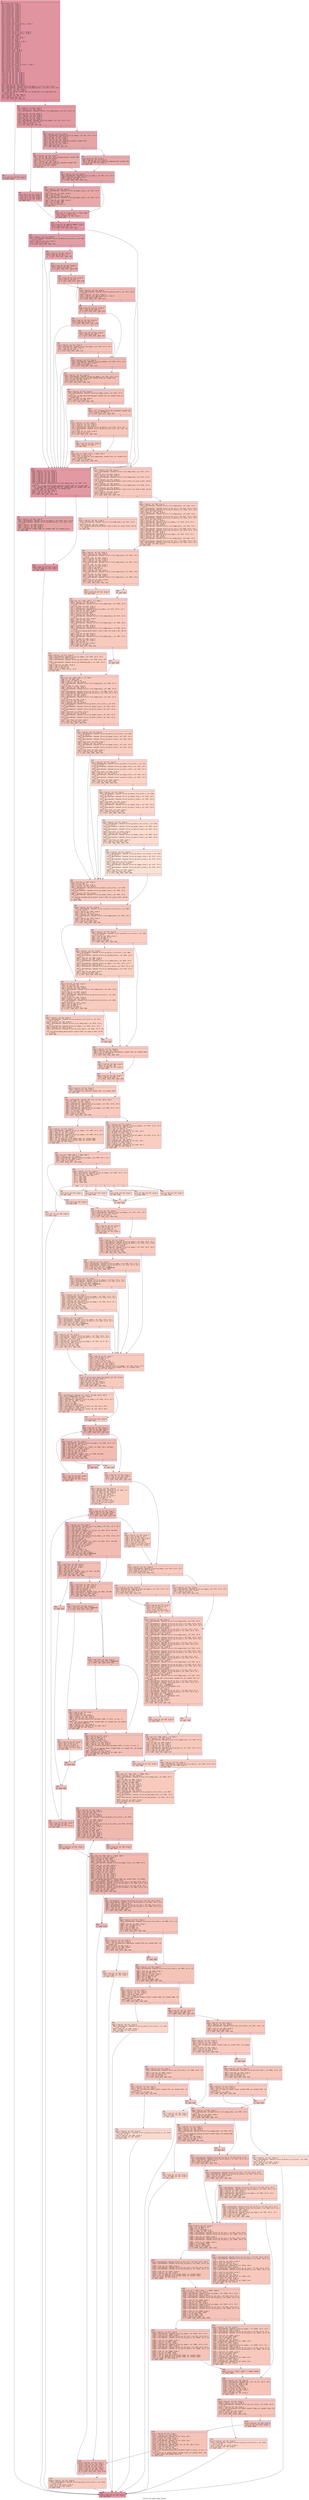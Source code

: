 digraph "CFG for 'clist_begin_image' function" {
	label="CFG for 'clist_begin_image' function";

	Node0x6000032240f0 [shape=record,color="#b70d28ff", style=filled, fillcolor="#b70d2870" fontname="Courier",label="{9:\l|  %10 = alloca i32, align 4\l  %11 = alloca ptr, align 8\l  %12 = alloca ptr, align 8\l  %13 = alloca ptr, align 8\l  %14 = alloca i32, align 4\l  %15 = alloca ptr, align 8\l  %16 = alloca ptr, align 8\l  %17 = alloca ptr, align 8\l  %18 = alloca ptr, align 8\l  %19 = alloca ptr, align 8\l  %20 = alloca ptr, align 8\l  %21 = alloca i32, align 4\l  %22 = alloca i32, align 4\l  %23 = alloca i32, align 4\l  %24 = alloca i32, align 4\l  %25 = alloca %struct.gs_matrix_s, align 4\l  %26 = alloca i32, align 4\l  %27 = alloca ptr, align 8\l  %28 = alloca ptr, align 8\l  %29 = alloca i32, align 4\l  %30 = alloca i32, align 4\l  %31 = alloca %struct.gs_rect_s, align 8\l  %32 = alloca %struct.gs_rect_s, align 8\l  %33 = alloca i32, align 4\l  %34 = alloca i32, align 4\l  %35 = alloca [88 x i8], align 1\l  %36 = alloca ptr, align 8\l  %37 = alloca i8, align 1\l  %38 = alloca [2 x float], align 4\l  %39 = alloca ptr, align 8\l  %40 = alloca i32, align 4\l  %41 = alloca i32, align 4\l  %42 = alloca ptr, align 8\l  %43 = alloca i8, align 1\l  %44 = alloca float, align 4\l  %45 = alloca float, align 4\l  %46 = alloca i32, align 4\l  %47 = alloca i32, align 4\l  %48 = alloca i32, align 4\l  %49 = alloca i32, align 4\l  %50 = alloca i32, align 4\l  %51 = alloca ptr, align 8\l  %52 = alloca i32, align 4\l  %53 = alloca i32, align 4\l  %54 = alloca ptr, align 8\l  %55 = alloca %struct.gs_int_rect_s, align 4\l  %56 = alloca ptr, align 8\l  %57 = alloca i8, align 1\l  %58 = alloca i32, align 4\l  %59 = alloca i32, align 4\l  %60 = alloca i32, align 4\l  store ptr %0, ptr %11, align 8\l  store ptr %1, ptr %12, align 8\l  store ptr %2, ptr %13, align 8\l  store i32 %3, ptr %14, align 4\l  store ptr %4, ptr %15, align 8\l  store ptr %5, ptr %16, align 8\l  store ptr %6, ptr %17, align 8\l  store ptr %7, ptr %18, align 8\l  store ptr %8, ptr %19, align 8\l  %61 = load ptr, ptr %18, align 8\l  %62 = getelementptr inbounds %struct.gs_memory_s, ptr %61, i32 0, i32 0\l  %63 = getelementptr inbounds %struct.gs_memory_procs_s, ptr %62, i32 0, i32 3\l  %64 = load ptr, ptr %63, align 8\l  %65 = load ptr, ptr %18, align 8\l  %66 = call ptr %64(ptr noundef %65, ptr noundef @st_clist_image_enum, ptr\l... noundef @.str)\l  store ptr %66, ptr %20, align 8\l  %67 = load ptr, ptr %20, align 8\l  %68 = icmp eq ptr %67, null\l  br i1 %68, label %69, label %70\l|{<s0>T|<s1>F}}"];
	Node0x6000032240f0:s0 -> Node0x600003224140[tooltip="9 -> 69\nProbability 37.50%" ];
	Node0x6000032240f0:s1 -> Node0x600003224190[tooltip="9 -> 70\nProbability 62.50%" ];
	Node0x600003224140 [shape=record,color="#3d50c3ff", style=filled, fillcolor="#c32e3170" fontname="Courier",label="{69:\l|  store i32 -25, ptr %10, align 4\l  br label %1142\l}"];
	Node0x600003224140 -> Node0x600003227340[tooltip="69 -> 1142\nProbability 100.00%" ];
	Node0x600003224190 [shape=record,color="#b70d28ff", style=filled, fillcolor="#bb1b2c70" fontname="Courier",label="{70:\l|  %71 = load ptr, ptr %18, align 8\l  %72 = load ptr, ptr %20, align 8\l  %73 = getelementptr inbounds %struct.clist_image_enum_s, ptr %72, i32 0, i32\l... 0\l  store ptr %71, ptr %73, align 8\l  %74 = load ptr, ptr %20, align 8\l  %75 = load ptr, ptr %19, align 8\l  store ptr %74, ptr %75, align 8\l  %76 = load ptr, ptr %13, align 8\l  %77 = getelementptr inbounds %struct.gs_image_s, ptr %76, i32 0, i32 7\l  %78 = load i32, ptr %77, align 4\l  %79 = icmp ne i32 %78, 0\l  br i1 %79, label %80, label %81\l|{<s0>T|<s1>F}}"];
	Node0x600003224190:s0 -> Node0x6000032241e0[tooltip="70 -> 80\nProbability 62.50%" ];
	Node0x600003224190:s1 -> Node0x600003224230[tooltip="70 -> 81\nProbability 37.50%" ];
	Node0x6000032241e0 [shape=record,color="#3d50c3ff", style=filled, fillcolor="#be242e70" fontname="Courier",label="{80:\l|  store i32 0, ptr %21, align 4\l  store i32 0, ptr %22, align 4\l  store i32 1, ptr %23, align 4\l  store i32 1, ptr %24, align 4\l  br label %116\l}"];
	Node0x6000032241e0 -> Node0x600003224410[tooltip="80 -> 116\nProbability 100.00%" ];
	Node0x600003224230 [shape=record,color="#3d50c3ff", style=filled, fillcolor="#c5333470" fontname="Courier",label="{81:\l|  %82 = load ptr, ptr %13, align 8\l  %83 = getelementptr inbounds %struct.gs_image_s, ptr %82, i32 0, i32 4\l  %84 = load ptr, ptr %83, align 8\l  store ptr %84, ptr %27, align 8\l  %85 = load ptr, ptr %27, align 8\l  %86 = call i32 @gs_color_space_get_index(ptr noundef %85)\l  store i32 %86, ptr %21, align 4\l  %87 = load i32, ptr %21, align 4\l  %88 = icmp eq i32 %87, 8\l  br i1 %88, label %89, label %94\l|{<s0>T|<s1>F}}"];
	Node0x600003224230:s0 -> Node0x600003224280[tooltip="81 -> 89\nProbability 50.00%" ];
	Node0x600003224230:s1 -> Node0x6000032242d0[tooltip="81 -> 94\nProbability 50.00%" ];
	Node0x600003224280 [shape=record,color="#3d50c3ff", style=filled, fillcolor="#cc403a70" fontname="Courier",label="{89:\l|  %90 = load ptr, ptr %27, align 8\l  %91 = call ptr @gs_color_space_indexed_base(ptr noundef %90)\l  store ptr %91, ptr %28, align 8\l  store i32 1, ptr %22, align 4\l  %92 = load ptr, ptr %28, align 8\l  %93 = call i32 @gs_color_space_get_index(ptr noundef %92)\l  store i32 %93, ptr %21, align 4\l  store i32 1, ptr %23, align 4\l  br label %97\l}"];
	Node0x600003224280 -> Node0x600003224320[tooltip="89 -> 97\nProbability 100.00%" ];
	Node0x6000032242d0 [shape=record,color="#3d50c3ff", style=filled, fillcolor="#cc403a70" fontname="Courier",label="{94:\l|  store i32 0, ptr %22, align 4\l  %95 = load ptr, ptr %27, align 8\l  %96 = call i32 @gs_color_space_num_components(ptr noundef %95)\l  store i32 %96, ptr %23, align 4\l  br label %97\l}"];
	Node0x6000032242d0 -> Node0x600003224320[tooltip="94 -> 97\nProbability 100.00%" ];
	Node0x600003224320 [shape=record,color="#3d50c3ff", style=filled, fillcolor="#c5333470" fontname="Courier",label="{97:\l|  %98 = load ptr, ptr %13, align 8\l  %99 = getelementptr inbounds %struct.gs_image_s, ptr %98, i32 0, i32 9\l  %100 = load i32, ptr %99, align 4\l  %101 = icmp ne i32 %100, 0\l  br i1 %101, label %102, label %113\l|{<s0>T|<s1>F}}"];
	Node0x600003224320:s0 -> Node0x600003224370[tooltip="97 -> 102\nProbability 62.50%" ];
	Node0x600003224320:s1 -> Node0x6000032243c0[tooltip="97 -> 113\nProbability 37.50%" ];
	Node0x600003224370 [shape=record,color="#3d50c3ff", style=filled, fillcolor="#ca3b3770" fontname="Courier",label="{102:\l|  %103 = load ptr, ptr %12, align 8\l  %104 = getelementptr inbounds %struct.gs_imager_state_s, ptr %103, i32 0,\l... i32 3\l  %105 = load i32, ptr %104, align 8\l  %106 = shl i32 %105, 4\l  %107 = load ptr, ptr %12, align 8\l  %108 = getelementptr inbounds %struct.gs_imager_state_s, ptr %107, i32 0,\l... i32 3\l  %109 = load i32, ptr %108, align 8\l  %110 = xor i32 %106, %109\l  %111 = and i32 %110, 240\l  %112 = icmp ne i32 %111, 0\l  br label %113\l}"];
	Node0x600003224370 -> Node0x6000032243c0[tooltip="102 -> 113\nProbability 100.00%" ];
	Node0x6000032243c0 [shape=record,color="#3d50c3ff", style=filled, fillcolor="#c5333470" fontname="Courier",label="{113:\l|  %114 = phi i1 [ false, %97 ], [ %112, %102 ]\l  %115 = zext i1 %114 to i32\l  store i32 %115, ptr %24, align 4\l  br label %116\l}"];
	Node0x6000032243c0 -> Node0x600003224410[tooltip="113 -> 116\nProbability 100.00%" ];
	Node0x600003224410 [shape=record,color="#b70d28ff", style=filled, fillcolor="#bb1b2c70" fontname="Courier",label="{116:\l|  %117 = load i32, ptr @USE_HL_IMAGES, align 4\l  %118 = icmp ne i32 %117, 0\l  br i1 %118, label %119, label %187\l|{<s0>T|<s1>F}}"];
	Node0x600003224410:s0 -> Node0x600003224460[tooltip="116 -> 119\nProbability 62.50%" ];
	Node0x600003224410:s1 -> Node0x600003224960[tooltip="116 -> 187\nProbability 37.50%" ];
	Node0x600003224460 [shape=record,color="#3d50c3ff", style=filled, fillcolor="#be242e70" fontname="Courier",label="{119:\l|  %120 = load ptr, ptr %11, align 8\l  %121 = getelementptr inbounds %struct.gx_device_clist_writer_s, ptr %120,\l... i32 0, i32 61\l  %122 = load i32, ptr %121, align 8\l  %123 = icmp ne i32 %122, 0\l  br i1 %123, label %187, label %124\l|{<s0>T|<s1>F}}"];
	Node0x600003224460:s0 -> Node0x600003224960[tooltip="119 -> 187\nProbability 62.50%" ];
	Node0x600003224460:s1 -> Node0x6000032244b0[tooltip="119 -> 124\nProbability 37.50%" ];
	Node0x6000032244b0 [shape=record,color="#3d50c3ff", style=filled, fillcolor="#ca3b3770" fontname="Courier",label="{124:\l|  %125 = load i32, ptr %21, align 4\l  %126 = icmp sgt i32 %125, 2\l  br i1 %126, label %187, label %127\l|{<s0>T|<s1>F}}"];
	Node0x6000032244b0:s0 -> Node0x600003224960[tooltip="124 -> 187\nProbability 50.00%" ];
	Node0x6000032244b0:s1 -> Node0x600003224500[tooltip="124 -> 127\nProbability 50.00%" ];
	Node0x600003224500 [shape=record,color="#3d50c3ff", style=filled, fillcolor="#d0473d70" fontname="Courier",label="{127:\l|  %128 = load i32, ptr %22, align 4\l  %129 = icmp ne i32 %128, 0\l  br i1 %129, label %187, label %130\l|{<s0>T|<s1>F}}"];
	Node0x600003224500:s0 -> Node0x600003224960[tooltip="127 -> 187\nProbability 62.50%" ];
	Node0x600003224500:s1 -> Node0x600003224550[tooltip="127 -> 130\nProbability 37.50%" ];
	Node0x600003224550 [shape=record,color="#3d50c3ff", style=filled, fillcolor="#d8564670" fontname="Courier",label="{130:\l|  %131 = load i32, ptr %24, align 4\l  %132 = icmp ne i32 %131, 0\l  br i1 %132, label %133, label %139\l|{<s0>T|<s1>F}}"];
	Node0x600003224550:s0 -> Node0x6000032245a0[tooltip="130 -> 133\nProbability 62.50%" ];
	Node0x600003224550:s1 -> Node0x6000032245f0[tooltip="130 -> 139\nProbability 37.50%" ];
	Node0x6000032245a0 [shape=record,color="#3d50c3ff", style=filled, fillcolor="#dc5d4a70" fontname="Courier",label="{133:\l|  %134 = load ptr, ptr %16, align 8\l  %135 = getelementptr inbounds %struct.gx_device_color_s, ptr %134, i32 0,\l... i32 0\l  %136 = load ptr, ptr %135, align 8\l  %137 = load ptr, ptr @gx_dc_type_pure, align 8\l  %138 = icmp eq ptr %136, %137\l  br i1 %138, label %139, label %187\l|{<s0>T|<s1>F}}"];
	Node0x6000032245a0:s0 -> Node0x6000032245f0[tooltip="133 -> 139\nProbability 37.50%" ];
	Node0x6000032245a0:s1 -> Node0x600003224960[tooltip="133 -> 187\nProbability 62.50%" ];
	Node0x6000032245f0 [shape=record,color="#3d50c3ff", style=filled, fillcolor="#dc5d4a70" fontname="Courier",label="{139:\l|  %140 = load i32, ptr %14, align 4\l  %141 = icmp ne i32 %140, 0\l  br i1 %141, label %142, label %153\l|{<s0>T|<s1>F}}"];
	Node0x6000032245f0:s0 -> Node0x600003224640[tooltip="139 -> 142\nProbability 62.50%" ];
	Node0x6000032245f0:s1 -> Node0x600003224730[tooltip="139 -> 153\nProbability 37.50%" ];
	Node0x600003224640 [shape=record,color="#3d50c3ff", style=filled, fillcolor="#de614d70" fontname="Courier",label="{142:\l|  %143 = load i32, ptr %23, align 4\l  %144 = icmp sgt i32 %143, 1\l  br i1 %144, label %187, label %145\l|{<s0>T|<s1>F}}"];
	Node0x600003224640:s0 -> Node0x600003224960[tooltip="142 -> 187\nProbability 50.00%" ];
	Node0x600003224640:s1 -> Node0x600003224690[tooltip="142 -> 145\nProbability 50.00%" ];
	Node0x600003224690 [shape=record,color="#3d50c3ff", style=filled, fillcolor="#e36c5570" fontname="Courier",label="{145:\l|  %146 = load i32, ptr %14, align 4\l  %147 = icmp eq i32 %146, 2\l  br i1 %147, label %148, label %153\l|{<s0>T|<s1>F}}"];
	Node0x600003224690:s0 -> Node0x6000032246e0[tooltip="145 -> 148\nProbability 50.00%" ];
	Node0x600003224690:s1 -> Node0x600003224730[tooltip="145 -> 153\nProbability 50.00%" ];
	Node0x6000032246e0 [shape=record,color="#3d50c3ff", style=filled, fillcolor="#e8765c70" fontname="Courier",label="{148:\l|  %149 = load ptr, ptr %13, align 8\l  %150 = getelementptr inbounds %struct.gs_image_s, ptr %149, i32 0, i32 3\l  %151 = load i32, ptr %150, align 8\l  %152 = icmp sgt i32 %151, 1\l  br i1 %152, label %187, label %153\l|{<s0>T|<s1>F}}"];
	Node0x6000032246e0:s0 -> Node0x600003224960[tooltip="148 -> 187\nProbability 50.00%" ];
	Node0x6000032246e0:s1 -> Node0x600003224730[tooltip="148 -> 153\nProbability 50.00%" ];
	Node0x600003224730 [shape=record,color="#3d50c3ff", style=filled, fillcolor="#de614d70" fontname="Courier",label="{153:\l|  %154 = load ptr, ptr %13, align 8\l  %155 = getelementptr inbounds %struct.gs_image_s, ptr %154, i32 0, i32 6\l  %156 = load i32, ptr %155, align 8\l  %157 = icmp ne i32 %156, 0\l  br i1 %157, label %187, label %158\l|{<s0>T|<s1>F}}"];
	Node0x600003224730:s0 -> Node0x600003224960[tooltip="153 -> 187\nProbability 62.50%" ];
	Node0x600003224730:s1 -> Node0x600003224780[tooltip="153 -> 158\nProbability 37.50%" ];
	Node0x600003224780 [shape=record,color="#3d50c3ff", style=filled, fillcolor="#e5705870" fontname="Courier",label="{158:\l|  %159 = load ptr, ptr %13, align 8\l  %160 = getelementptr inbounds %struct.gs_image_s, ptr %159, i32 0, i32 2\l  %161 = call i32 @gs_matrix_invert(ptr noundef %160, ptr noundef %25)\l  store i32 %161, ptr %26, align 4\l  %162 = icmp slt i32 %161, 0\l  br i1 %162, label %187, label %163\l|{<s0>T|<s1>F}}"];
	Node0x600003224780:s0 -> Node0x600003224960[tooltip="158 -> 187\nProbability 37.50%" ];
	Node0x600003224780:s1 -> Node0x6000032247d0[tooltip="158 -> 163\nProbability 62.50%" ];
	Node0x6000032247d0 [shape=record,color="#3d50c3ff", style=filled, fillcolor="#e8765c70" fontname="Courier",label="{163:\l|  %164 = load ptr, ptr %12, align 8\l  %165 = getelementptr inbounds %struct.gs_imager_state_s, ptr %164, i32 0,\l... i32 2\l  %166 = call i32 @gs_matrix_multiply(ptr noundef %25, ptr noundef %165, ptr\l... noundef %25)\l  store i32 %166, ptr %26, align 4\l  %167 = icmp slt i32 %166, 0\l  br i1 %167, label %187, label %168\l|{<s0>T|<s1>F}}"];
	Node0x6000032247d0:s0 -> Node0x600003224960[tooltip="163 -> 187\nProbability 37.50%" ];
	Node0x6000032247d0:s1 -> Node0x600003224820[tooltip="163 -> 168\nProbability 62.50%" ];
	Node0x600003224820 [shape=record,color="#3d50c3ff", style=filled, fillcolor="#e97a5f70" fontname="Courier",label="{168:\l|  %169 = call i32 @image_matrix_ok_to_band(ptr noundef %25)\l  %170 = icmp ne i32 %169, 0\l  br i1 %170, label %171, label %187\l|{<s0>T|<s1>F}}"];
	Node0x600003224820:s0 -> Node0x600003224870[tooltip="168 -> 171\nProbability 62.50%" ];
	Node0x600003224820:s1 -> Node0x600003224960[tooltip="168 -> 187\nProbability 37.50%" ];
	Node0x600003224870 [shape=record,color="#3d50c3ff", style=filled, fillcolor="#ec7f6370" fontname="Courier",label="{171:\l|  %172 = load ptr, ptr %11, align 8\l  %173 = load ptr, ptr %12, align 8\l  %174 = load ptr, ptr %11, align 8\l  %175 = getelementptr inbounds %struct.gx_device_s, ptr %174, i32 0, i32 7\l  %176 = getelementptr inbounds %struct.gx_device_color_info_s, ptr %175, i32\l... 0, i32 0\l  %177 = load i32, ptr %176, align 8\l  %178 = icmp eq i32 %177, 4\l  br i1 %178, label %179, label %182\l|{<s0>T|<s1>F}}"];
	Node0x600003224870:s0 -> Node0x6000032248c0[tooltip="171 -> 179\nProbability 50.00%" ];
	Node0x600003224870:s1 -> Node0x600003224910[tooltip="171 -> 182\nProbability 50.00%" ];
	Node0x6000032248c0 [shape=record,color="#3d50c3ff", style=filled, fillcolor="#ef886b70" fontname="Courier",label="{179:\l|  %180 = load i32, ptr %21, align 4\l  %181 = icmp eq i32 %180, 1\l  br label %182\l}"];
	Node0x6000032248c0 -> Node0x600003224910[tooltip="179 -> 182\nProbability 100.00%" ];
	Node0x600003224910 [shape=record,color="#3d50c3ff", style=filled, fillcolor="#ec7f6370" fontname="Courier",label="{182:\l|  %183 = phi i1 [ false, %171 ], [ %181, %179 ]\l  %184 = zext i1 %183 to i32\l  %185 = call i32 @cmd_put_color_mapping(ptr noundef %172, ptr noundef %173,\l... i32 noundef %184)\l  %186 = icmp slt i32 %185, 0\l  br i1 %186, label %187, label %210\l|{<s0>T|<s1>F}}"];
	Node0x600003224910:s0 -> Node0x600003224960[tooltip="182 -> 187\nProbability 37.50%" ];
	Node0x600003224910:s1 -> Node0x600003224a50[tooltip="182 -> 210\nProbability 62.50%" ];
	Node0x600003224960 [shape=record,color="#b70d28ff", style=filled, fillcolor="#bb1b2c70" fontname="Courier",label="{187:\l|  %188 = load ptr, ptr %11, align 8\l  %189 = load ptr, ptr %12, align 8\l  %190 = load ptr, ptr %13, align 8\l  %191 = load i32, ptr %14, align 4\l  %192 = load ptr, ptr %15, align 8\l  %193 = load ptr, ptr %16, align 8\l  %194 = load ptr, ptr %17, align 8\l  %195 = load ptr, ptr %18, align 8\l  %196 = load ptr, ptr %20, align 8\l  %197 = getelementptr inbounds %struct.clist_image_enum_s, ptr %196, i32 0,\l... i32 6\l  %198 = call i32 @gx_default_begin_image(ptr noundef %188, ptr noundef %189,\l... ptr noundef %190, i32 noundef %191, ptr noundef %192, ptr noundef %193, ptr\l... noundef %194, ptr noundef %195, ptr noundef %197)\l  store i32 %198, ptr %29, align 4\l  %199 = load i32, ptr %29, align 4\l  %200 = icmp slt i32 %199, 0\l  br i1 %200, label %201, label %208\l|{<s0>T|<s1>F}}"];
	Node0x600003224960:s0 -> Node0x6000032249b0[tooltip="187 -> 201\nProbability 37.50%" ];
	Node0x600003224960:s1 -> Node0x600003224a00[tooltip="187 -> 208\nProbability 62.50%" ];
	Node0x6000032249b0 [shape=record,color="#3d50c3ff", style=filled, fillcolor="#c5333470" fontname="Courier",label="{201:\l|  %202 = load ptr, ptr %18, align 8\l  %203 = getelementptr inbounds %struct.gs_memory_s, ptr %202, i32 0, i32 0\l  %204 = getelementptr inbounds %struct.gs_memory_procs_s, ptr %203, i32 0,\l... i32 11\l  %205 = load ptr, ptr %204, align 8\l  %206 = load ptr, ptr %18, align 8\l  %207 = load ptr, ptr %20, align 8\l  call void %205(ptr noundef %206, ptr noundef %207, ptr noundef @.str)\l  br label %208\l}"];
	Node0x6000032249b0 -> Node0x600003224a00[tooltip="201 -> 208\nProbability 100.00%" ];
	Node0x600003224a00 [shape=record,color="#b70d28ff", style=filled, fillcolor="#bb1b2c70" fontname="Courier",label="{208:\l|  %209 = load i32, ptr %29, align 4\l  store i32 %209, ptr %10, align 4\l  br label %1142\l}"];
	Node0x600003224a00 -> Node0x600003227340[tooltip="208 -> 1142\nProbability 100.00%" ];
	Node0x600003224a50 [shape=record,color="#3d50c3ff", style=filled, fillcolor="#ef886b70" fontname="Courier",label="{210:\l|  %211 = load ptr, ptr %20, align 8\l  %212 = getelementptr inbounds %struct.clist_image_enum_s, ptr %211, i32 0,\l... i32 6\l  store ptr null, ptr %212, align 8\l  %213 = load ptr, ptr %20, align 8\l  %214 = getelementptr inbounds %struct.clist_image_enum_s, ptr %213, i32 0,\l... i32 1\l  %215 = load ptr, ptr %13, align 8\l  call void @llvm.memcpy.p0.p0.i64(ptr align 8 %214, ptr align 8 %215, i64 96,\l... i1 false)\l  %216 = load ptr, ptr %20, align 8\l  %217 = getelementptr inbounds %struct.clist_image_enum_s, ptr %216, i32 0,\l... i32 2\l  %218 = load ptr, ptr %16, align 8\l  call void @llvm.memcpy.p0.p0.i64(ptr align 8 %217, ptr align 8 %218, i64 96,\l... i1 false)\l  %219 = load ptr, ptr %15, align 8\l  %220 = icmp ne ptr %219, null\l  br i1 %220, label %221, label %225\l|{<s0>T|<s1>F}}"];
	Node0x600003224a50:s0 -> Node0x600003224aa0[tooltip="210 -> 221\nProbability 62.50%" ];
	Node0x600003224a50:s1 -> Node0x600003224af0[tooltip="210 -> 225\nProbability 37.50%" ];
	Node0x600003224aa0 [shape=record,color="#3d50c3ff", style=filled, fillcolor="#f08b6e70" fontname="Courier",label="{221:\l|  %222 = load ptr, ptr %20, align 8\l  %223 = getelementptr inbounds %struct.clist_image_enum_s, ptr %222, i32 0,\l... i32 3\l  %224 = load ptr, ptr %15, align 8\l  call void @llvm.memcpy.p0.p0.i64(ptr align 8 %223, ptr align 4 %224, i64 16,\l... i1 false)\l  br label %248\l}"];
	Node0x600003224aa0 -> Node0x600003224b40[tooltip="221 -> 248\nProbability 100.00%" ];
	Node0x600003224af0 [shape=record,color="#3d50c3ff", style=filled, fillcolor="#f2907270" fontname="Courier",label="{225:\l|  %226 = load ptr, ptr %20, align 8\l  %227 = getelementptr inbounds %struct.clist_image_enum_s, ptr %226, i32 0,\l... i32 3\l  %228 = getelementptr inbounds %struct.gs_int_rect_s, ptr %227, i32 0, i32 0\l  %229 = getelementptr inbounds %struct.gs_int_point_s, ptr %228, i32 0, i32 0\l  store i32 0, ptr %229, align 8\l  %230 = load ptr, ptr %20, align 8\l  %231 = getelementptr inbounds %struct.clist_image_enum_s, ptr %230, i32 0,\l... i32 3\l  %232 = getelementptr inbounds %struct.gs_int_rect_s, ptr %231, i32 0, i32 0\l  %233 = getelementptr inbounds %struct.gs_int_point_s, ptr %232, i32 0, i32 1\l  store i32 0, ptr %233, align 4\l  %234 = load ptr, ptr %13, align 8\l  %235 = getelementptr inbounds %struct.gs_image_s, ptr %234, i32 0, i32 0\l  %236 = load i32, ptr %235, align 8\l  %237 = load ptr, ptr %20, align 8\l  %238 = getelementptr inbounds %struct.clist_image_enum_s, ptr %237, i32 0,\l... i32 3\l  %239 = getelementptr inbounds %struct.gs_int_rect_s, ptr %238, i32 0, i32 1\l  %240 = getelementptr inbounds %struct.gs_int_point_s, ptr %239, i32 0, i32 0\l  store i32 %236, ptr %240, align 8\l  %241 = load ptr, ptr %13, align 8\l  %242 = getelementptr inbounds %struct.gs_image_s, ptr %241, i32 0, i32 1\l  %243 = load i32, ptr %242, align 4\l  %244 = load ptr, ptr %20, align 8\l  %245 = getelementptr inbounds %struct.clist_image_enum_s, ptr %244, i32 0,\l... i32 3\l  %246 = getelementptr inbounds %struct.gs_int_rect_s, ptr %245, i32 0, i32 1\l  %247 = getelementptr inbounds %struct.gs_int_point_s, ptr %246, i32 0, i32 1\l  store i32 %243, ptr %247, align 4\l  br label %248\l}"];
	Node0x600003224af0 -> Node0x600003224b40[tooltip="225 -> 248\nProbability 100.00%" ];
	Node0x600003224b40 [shape=record,color="#3d50c3ff", style=filled, fillcolor="#ef886b70" fontname="Courier",label="{248:\l|  %249 = load ptr, ptr %12, align 8\l  %250 = load ptr, ptr %20, align 8\l  %251 = getelementptr inbounds %struct.clist_image_enum_s, ptr %250, i32 0,\l... i32 4\l  store ptr %249, ptr %251, align 8\l  %252 = load ptr, ptr %17, align 8\l  %253 = load ptr, ptr %20, align 8\l  %254 = getelementptr inbounds %struct.clist_image_enum_s, ptr %253, i32 0,\l... i32 5\l  store ptr %252, ptr %254, align 8\l  %255 = load i32, ptr %14, align 4\l  %256 = icmp ne i32 %255, 0\l  %257 = zext i1 %256 to i32\l  %258 = load ptr, ptr %20, align 8\l  %259 = getelementptr inbounds %struct.clist_image_enum_s, ptr %258, i32 0,\l... i32 7\l  store i32 %257, ptr %259, align 8\l  %260 = load ptr, ptr %20, align 8\l  %261 = getelementptr inbounds %struct.clist_image_enum_s, ptr %260, i32 0,\l... i32 7\l  %262 = load i32, ptr %261, align 8\l  %263 = icmp ne i32 %262, 0\l  br i1 %263, label %264, label %266\l|{<s0>T|<s1>F}}"];
	Node0x600003224b40:s0 -> Node0x600003224b90[tooltip="248 -> 264\nProbability 62.50%" ];
	Node0x600003224b40:s1 -> Node0x600003224be0[tooltip="248 -> 266\nProbability 37.50%" ];
	Node0x600003224b90 [shape=record,color="#3d50c3ff", style=filled, fillcolor="#f08b6e70" fontname="Courier",label="{264:\l|  %265 = load i32, ptr %23, align 4\l  br label %267\l}"];
	Node0x600003224b90 -> Node0x600003224c30[tooltip="264 -> 267\nProbability 100.00%" ];
	Node0x600003224be0 [shape=record,color="#3d50c3ff", style=filled, fillcolor="#f2907270" fontname="Courier",label="{266:\l|  br label %267\l}"];
	Node0x600003224be0 -> Node0x600003224c30[tooltip="266 -> 267\nProbability 100.00%" ];
	Node0x600003224c30 [shape=record,color="#3d50c3ff", style=filled, fillcolor="#ef886b70" fontname="Courier",label="{267:\l|  %268 = phi i32 [ %265, %264 ], [ 1, %266 ]\l  %269 = load ptr, ptr %20, align 8\l  %270 = getelementptr inbounds %struct.clist_image_enum_s, ptr %269, i32 0,\l... i32 8\l  store i32 %268, ptr %270, align 4\l  %271 = load ptr, ptr %13, align 8\l  %272 = getelementptr inbounds %struct.gs_image_s, ptr %271, i32 0, i32 3\l  %273 = load i32, ptr %272, align 8\l  %274 = load i32, ptr %23, align 4\l  %275 = mul nsw i32 %273, %274\l  %276 = load ptr, ptr %20, align 8\l  %277 = getelementptr inbounds %struct.clist_image_enum_s, ptr %276, i32 0,\l... i32 8\l  %278 = load i32, ptr %277, align 4\l  %279 = sdiv i32 %275, %278\l  %280 = load ptr, ptr %20, align 8\l  %281 = getelementptr inbounds %struct.clist_image_enum_s, ptr %280, i32 0,\l... i32 9\l  store i32 %279, ptr %281, align 8\l  %282 = load ptr, ptr %20, align 8\l  %283 = getelementptr inbounds %struct.clist_image_enum_s, ptr %282, i32 0,\l... i32 10\l  call void @llvm.memcpy.p0.p0.i64(ptr align 4 %283, ptr align 4 %25, i64 24,\l... i1 false)\l  %284 = load i32, ptr %24, align 4\l  %285 = load ptr, ptr %20, align 8\l  %286 = getelementptr inbounds %struct.clist_image_enum_s, ptr %285, i32 0,\l... i32 11\l  store i32 %284, ptr %286, align 4\l  %287 = load i32, ptr %21, align 4\l  %288 = shl i32 %287, 4\l  %289 = load i32, ptr %22, align 4\l  %290 = icmp ne i32 %289, 0\l  br i1 %290, label %291, label %301\l|{<s0>T|<s1>F}}"];
	Node0x600003224c30:s0 -> Node0x600003224c80[tooltip="267 -> 291\nProbability 62.50%" ];
	Node0x600003224c30:s1 -> Node0x600003224cd0[tooltip="267 -> 301\nProbability 37.50%" ];
	Node0x600003224c80 [shape=record,color="#3d50c3ff", style=filled, fillcolor="#f08b6e70" fontname="Courier",label="{291:\l|  %292 = load ptr, ptr %13, align 8\l  %293 = getelementptr inbounds %struct.gs_image_s, ptr %292, i32 0, i32 4\l  %294 = load ptr, ptr %293, align 8\l  %295 = getelementptr inbounds %struct.gs_color_space_s, ptr %294, i32 0, i32\l... 1\l  %296 = getelementptr inbounds %struct.gs_indexed_params_s, ptr %295, i32 0,\l... i32 3\l  %297 = load i32, ptr %296, align 8\l  %298 = icmp ne i32 %297, 0\l  %299 = zext i1 %298 to i64\l  %300 = select i1 %298, i32 12, i32 8\l  br label %302\l}"];
	Node0x600003224c80 -> Node0x600003224d20[tooltip="291 -> 302\nProbability 100.00%" ];
	Node0x600003224cd0 [shape=record,color="#3d50c3ff", style=filled, fillcolor="#f2907270" fontname="Courier",label="{301:\l|  br label %302\l}"];
	Node0x600003224cd0 -> Node0x600003224d20[tooltip="301 -> 302\nProbability 100.00%" ];
	Node0x600003224d20 [shape=record,color="#3d50c3ff", style=filled, fillcolor="#ef886b70" fontname="Courier",label="{302:\l|  %303 = phi i32 [ %300, %291 ], [ 0, %301 ]\l  %304 = or i32 %288, %303\l  %305 = trunc i32 %304 to i8\l  %306 = load ptr, ptr %20, align 8\l  %307 = getelementptr inbounds %struct.clist_image_enum_s, ptr %306, i32 0,\l... i32 12\l  store i8 %305, ptr %307, align 8\l  %308 = load ptr, ptr %20, align 8\l  %309 = getelementptr inbounds %struct.clist_image_enum_s, ptr %308, i32 0,\l... i32 3\l  %310 = getelementptr inbounds %struct.gs_int_rect_s, ptr %309, i32 0, i32 0\l  %311 = getelementptr inbounds %struct.gs_int_point_s, ptr %310, i32 0, i32 1\l  %312 = load i32, ptr %311, align 4\l  %313 = load ptr, ptr %20, align 8\l  %314 = getelementptr inbounds %struct.clist_image_enum_s, ptr %313, i32 0,\l... i32 15\l  store i32 %312, ptr %314, align 4\l  store i32 0, ptr %30, align 4\l  %315 = load ptr, ptr %11, align 8\l  %316 = getelementptr inbounds %struct.gx_device_clist_writer_s, ptr %315,\l... i32 0, i32 51\l  %317 = getelementptr inbounds %struct.gs_imager_state_s, ptr %316, i32 0,\l... i32 2\l  %318 = getelementptr inbounds %struct.gs_matrix_fixed_s, ptr %317, i32 0,\l... i32 0\l  %319 = load float, ptr %318, align 8\l  %320 = load ptr, ptr %12, align 8\l  %321 = getelementptr inbounds %struct.gs_imager_state_s, ptr %320, i32 0,\l... i32 2\l  %322 = getelementptr inbounds %struct.gs_matrix_fixed_s, ptr %321, i32 0,\l... i32 0\l  %323 = load float, ptr %322, align 8\l  %324 = fcmp une float %319, %323\l  br i1 %324, label %380, label %325\l|{<s0>T|<s1>F}}"];
	Node0x600003224d20:s0 -> Node0x600003224f00[tooltip="302 -> 380\nProbability 62.50%" ];
	Node0x600003224d20:s1 -> Node0x600003224d70[tooltip="302 -> 325\nProbability 37.50%" ];
	Node0x600003224d70 [shape=record,color="#3d50c3ff", style=filled, fillcolor="#f2907270" fontname="Courier",label="{325:\l|  %326 = load ptr, ptr %11, align 8\l  %327 = getelementptr inbounds %struct.gx_device_clist_writer_s, ptr %326,\l... i32 0, i32 51\l  %328 = getelementptr inbounds %struct.gs_imager_state_s, ptr %327, i32 0,\l... i32 2\l  %329 = getelementptr inbounds %struct.gs_matrix_fixed_s, ptr %328, i32 0,\l... i32 1\l  %330 = load float, ptr %329, align 4\l  %331 = load ptr, ptr %12, align 8\l  %332 = getelementptr inbounds %struct.gs_imager_state_s, ptr %331, i32 0,\l... i32 2\l  %333 = getelementptr inbounds %struct.gs_matrix_fixed_s, ptr %332, i32 0,\l... i32 1\l  %334 = load float, ptr %333, align 4\l  %335 = fcmp une float %330, %334\l  br i1 %335, label %380, label %336\l|{<s0>T|<s1>F}}"];
	Node0x600003224d70:s0 -> Node0x600003224f00[tooltip="325 -> 380\nProbability 62.50%" ];
	Node0x600003224d70:s1 -> Node0x600003224dc0[tooltip="325 -> 336\nProbability 37.50%" ];
	Node0x600003224dc0 [shape=record,color="#3d50c3ff", style=filled, fillcolor="#f59c7d70" fontname="Courier",label="{336:\l|  %337 = load ptr, ptr %11, align 8\l  %338 = getelementptr inbounds %struct.gx_device_clist_writer_s, ptr %337,\l... i32 0, i32 51\l  %339 = getelementptr inbounds %struct.gs_imager_state_s, ptr %338, i32 0,\l... i32 2\l  %340 = getelementptr inbounds %struct.gs_matrix_fixed_s, ptr %339, i32 0,\l... i32 2\l  %341 = load float, ptr %340, align 8\l  %342 = load ptr, ptr %12, align 8\l  %343 = getelementptr inbounds %struct.gs_imager_state_s, ptr %342, i32 0,\l... i32 2\l  %344 = getelementptr inbounds %struct.gs_matrix_fixed_s, ptr %343, i32 0,\l... i32 2\l  %345 = load float, ptr %344, align 8\l  %346 = fcmp une float %341, %345\l  br i1 %346, label %380, label %347\l|{<s0>T|<s1>F}}"];
	Node0x600003224dc0:s0 -> Node0x600003224f00[tooltip="336 -> 380\nProbability 62.50%" ];
	Node0x600003224dc0:s1 -> Node0x600003224e10[tooltip="336 -> 347\nProbability 37.50%" ];
	Node0x600003224e10 [shape=record,color="#3d50c3ff", style=filled, fillcolor="#f6a38570" fontname="Courier",label="{347:\l|  %348 = load ptr, ptr %11, align 8\l  %349 = getelementptr inbounds %struct.gx_device_clist_writer_s, ptr %348,\l... i32 0, i32 51\l  %350 = getelementptr inbounds %struct.gs_imager_state_s, ptr %349, i32 0,\l... i32 2\l  %351 = getelementptr inbounds %struct.gs_matrix_fixed_s, ptr %350, i32 0,\l... i32 3\l  %352 = load float, ptr %351, align 4\l  %353 = load ptr, ptr %12, align 8\l  %354 = getelementptr inbounds %struct.gs_imager_state_s, ptr %353, i32 0,\l... i32 2\l  %355 = getelementptr inbounds %struct.gs_matrix_fixed_s, ptr %354, i32 0,\l... i32 3\l  %356 = load float, ptr %355, align 4\l  %357 = fcmp une float %352, %356\l  br i1 %357, label %380, label %358\l|{<s0>T|<s1>F}}"];
	Node0x600003224e10:s0 -> Node0x600003224f00[tooltip="347 -> 380\nProbability 62.50%" ];
	Node0x600003224e10:s1 -> Node0x600003224e60[tooltip="347 -> 358\nProbability 37.50%" ];
	Node0x600003224e60 [shape=record,color="#3d50c3ff", style=filled, fillcolor="#f7af9170" fontname="Courier",label="{358:\l|  %359 = load ptr, ptr %11, align 8\l  %360 = getelementptr inbounds %struct.gx_device_clist_writer_s, ptr %359,\l... i32 0, i32 51\l  %361 = getelementptr inbounds %struct.gs_imager_state_s, ptr %360, i32 0,\l... i32 2\l  %362 = getelementptr inbounds %struct.gs_matrix_fixed_s, ptr %361, i32 0,\l... i32 4\l  %363 = load float, ptr %362, align 8\l  %364 = load ptr, ptr %12, align 8\l  %365 = getelementptr inbounds %struct.gs_imager_state_s, ptr %364, i32 0,\l... i32 2\l  %366 = getelementptr inbounds %struct.gs_matrix_fixed_s, ptr %365, i32 0,\l... i32 4\l  %367 = load float, ptr %366, align 8\l  %368 = fcmp une float %363, %367\l  br i1 %368, label %380, label %369\l|{<s0>T|<s1>F}}"];
	Node0x600003224e60:s0 -> Node0x600003224f00[tooltip="358 -> 380\nProbability 62.50%" ];
	Node0x600003224e60:s1 -> Node0x600003224eb0[tooltip="358 -> 369\nProbability 37.50%" ];
	Node0x600003224eb0 [shape=record,color="#3d50c3ff", style=filled, fillcolor="#f7b99e70" fontname="Courier",label="{369:\l|  %370 = load ptr, ptr %11, align 8\l  %371 = getelementptr inbounds %struct.gx_device_clist_writer_s, ptr %370,\l... i32 0, i32 51\l  %372 = getelementptr inbounds %struct.gs_imager_state_s, ptr %371, i32 0,\l... i32 2\l  %373 = getelementptr inbounds %struct.gs_matrix_fixed_s, ptr %372, i32 0,\l... i32 5\l  %374 = load float, ptr %373, align 4\l  %375 = load ptr, ptr %12, align 8\l  %376 = getelementptr inbounds %struct.gs_imager_state_s, ptr %375, i32 0,\l... i32 2\l  %377 = getelementptr inbounds %struct.gs_matrix_fixed_s, ptr %376, i32 0,\l... i32 5\l  %378 = load float, ptr %377, align 4\l  %379 = fcmp une float %374, %378\l  br i1 %379, label %380, label %388\l|{<s0>T|<s1>F}}"];
	Node0x600003224eb0:s0 -> Node0x600003224f00[tooltip="369 -> 380\nProbability 62.50%" ];
	Node0x600003224eb0:s1 -> Node0x600003224f50[tooltip="369 -> 388\nProbability 37.50%" ];
	Node0x600003224f00 [shape=record,color="#3d50c3ff", style=filled, fillcolor="#ef886b70" fontname="Courier",label="{380:\l|  %381 = load i32, ptr %30, align 4\l  %382 = or i32 %381, 4\l  store i32 %382, ptr %30, align 4\l  %383 = load ptr, ptr %11, align 8\l  %384 = getelementptr inbounds %struct.gx_device_clist_writer_s, ptr %383,\l... i32 0, i32 51\l  %385 = getelementptr inbounds %struct.gs_imager_state_s, ptr %384, i32 0,\l... i32 2\l  %386 = load ptr, ptr %12, align 8\l  %387 = getelementptr inbounds %struct.gs_imager_state_s, ptr %386, i32 0,\l... i32 2\l  call void @llvm.memcpy.p0.p0.i64(ptr align 8 %385, ptr align 8 %387, i64 48,\l... i1 false)\l  br label %388\l}"];
	Node0x600003224f00 -> Node0x600003224f50[tooltip="380 -> 388\nProbability 100.00%" ];
	Node0x600003224f50 [shape=record,color="#3d50c3ff", style=filled, fillcolor="#ef886b70" fontname="Courier",label="{388:\l|  %389 = load ptr, ptr %11, align 8\l  %390 = getelementptr inbounds %struct.gx_device_clist_writer_s, ptr %389,\l... i32 0, i32 55\l  %391 = load i8, ptr %390, align 8\l  %392 = zext i8 %391 to i32\l  %393 = load ptr, ptr %20, align 8\l  %394 = getelementptr inbounds %struct.clist_image_enum_s, ptr %393, i32 0,\l... i32 12\l  %395 = load i8, ptr %394, align 8\l  %396 = zext i8 %395 to i32\l  %397 = icmp ne i32 %392, %396\l  br i1 %397, label %418, label %398\l|{<s0>T|<s1>F}}"];
	Node0x600003224f50:s0 -> Node0x600003225040[tooltip="388 -> 418\nProbability 50.00%" ];
	Node0x600003224f50:s1 -> Node0x600003224fa0[tooltip="388 -> 398\nProbability 50.00%" ];
	Node0x600003224fa0 [shape=record,color="#3d50c3ff", style=filled, fillcolor="#f2907270" fontname="Courier",label="{398:\l|  %399 = load ptr, ptr %11, align 8\l  %400 = getelementptr inbounds %struct.gx_device_clist_writer_s, ptr %399,\l... i32 0, i32 55\l  %401 = load i8, ptr %400, align 8\l  %402 = zext i8 %401 to i32\l  %403 = and i32 %402, 8\l  %404 = icmp ne i32 %403, 0\l  br i1 %404, label %405, label %441\l|{<s0>T|<s1>F}}"];
	Node0x600003224fa0:s0 -> Node0x600003224ff0[tooltip="398 -> 405\nProbability 50.00%" ];
	Node0x600003224fa0:s1 -> Node0x600003225130[tooltip="398 -> 441\nProbability 50.00%" ];
	Node0x600003224ff0 [shape=record,color="#3d50c3ff", style=filled, fillcolor="#f3947570" fontname="Courier",label="{405:\l|  %406 = load ptr, ptr %11, align 8\l  %407 = getelementptr inbounds %struct.gx_device_clist_writer_s, ptr %406,\l... i32 0, i32 56\l  %408 = getelementptr inbounds %struct.gs_indexed_params_s, ptr %407, i32 0,\l... i32 1\l  %409 = load i32, ptr %408, align 8\l  %410 = load ptr, ptr %20, align 8\l  %411 = getelementptr inbounds %struct.clist_image_enum_s, ptr %410, i32 0,\l... i32 1\l  %412 = getelementptr inbounds %struct.gs_image_s, ptr %411, i32 0, i32 4\l  %413 = load ptr, ptr %412, align 8\l  %414 = getelementptr inbounds %struct.gs_color_space_s, ptr %413, i32 0, i32\l... 1\l  %415 = getelementptr inbounds %struct.gs_indexed_params_s, ptr %414, i32 0,\l... i32 1\l  %416 = load i32, ptr %415, align 8\l  %417 = icmp ne i32 %409, %416\l  br i1 %417, label %418, label %441\l|{<s0>T|<s1>F}}"];
	Node0x600003224ff0:s0 -> Node0x600003225040[tooltip="405 -> 418\nProbability 50.00%" ];
	Node0x600003224ff0:s1 -> Node0x600003225130[tooltip="405 -> 441\nProbability 50.00%" ];
	Node0x600003225040 [shape=record,color="#3d50c3ff", style=filled, fillcolor="#f08b6e70" fontname="Courier",label="{418:\l|  %419 = load i32, ptr %30, align 4\l  %420 = or i32 %419, 512\l  store i32 %420, ptr %30, align 4\l  %421 = load ptr, ptr %20, align 8\l  %422 = getelementptr inbounds %struct.clist_image_enum_s, ptr %421, i32 0,\l... i32 12\l  %423 = load i8, ptr %422, align 8\l  %424 = load ptr, ptr %11, align 8\l  %425 = getelementptr inbounds %struct.gx_device_clist_writer_s, ptr %424,\l... i32 0, i32 55\l  store i8 %423, ptr %425, align 8\l  %426 = load ptr, ptr %11, align 8\l  %427 = getelementptr inbounds %struct.gx_device_clist_writer_s, ptr %426,\l... i32 0, i32 55\l  %428 = load i8, ptr %427, align 8\l  %429 = zext i8 %428 to i32\l  %430 = and i32 %429, 8\l  %431 = icmp ne i32 %430, 0\l  br i1 %431, label %432, label %440\l|{<s0>T|<s1>F}}"];
	Node0x600003225040:s0 -> Node0x600003225090[tooltip="418 -> 432\nProbability 50.00%" ];
	Node0x600003225040:s1 -> Node0x6000032250e0[tooltip="418 -> 440\nProbability 50.00%" ];
	Node0x600003225090 [shape=record,color="#3d50c3ff", style=filled, fillcolor="#f3947570" fontname="Courier",label="{432:\l|  %433 = load ptr, ptr %11, align 8\l  %434 = getelementptr inbounds %struct.gx_device_clist_writer_s, ptr %433,\l... i32 0, i32 56\l  %435 = load ptr, ptr %20, align 8\l  %436 = getelementptr inbounds %struct.clist_image_enum_s, ptr %435, i32 0,\l... i32 1\l  %437 = getelementptr inbounds %struct.gs_image_s, ptr %436, i32 0, i32 4\l  %438 = load ptr, ptr %437, align 8\l  %439 = getelementptr inbounds %struct.gs_color_space_s, ptr %438, i32 0, i32\l... 1\l  call void @llvm.memcpy.p0.p0.i64(ptr align 8 %434, ptr align 8 %439, i64 48,\l... i1 false)\l  br label %440\l}"];
	Node0x600003225090 -> Node0x6000032250e0[tooltip="432 -> 440\nProbability 100.00%" ];
	Node0x6000032250e0 [shape=record,color="#3d50c3ff", style=filled, fillcolor="#f08b6e70" fontname="Courier",label="{440:\l|  br label %441\l}"];
	Node0x6000032250e0 -> Node0x600003225130[tooltip="440 -> 441\nProbability 100.00%" ];
	Node0x600003225130 [shape=record,color="#3d50c3ff", style=filled, fillcolor="#ef886b70" fontname="Courier",label="{441:\l|  %442 = load ptr, ptr %11, align 8\l  %443 = load ptr, ptr %17, align 8\l  %444 = call i32 @cmd_check_clip_path(ptr noundef %442, ptr noundef %443)\l  %445 = icmp ne i32 %444, 0\l  br i1 %445, label %446, label %449\l|{<s0>T|<s1>F}}"];
	Node0x600003225130:s0 -> Node0x600003225180[tooltip="441 -> 446\nProbability 62.50%" ];
	Node0x600003225130:s1 -> Node0x6000032251d0[tooltip="441 -> 449\nProbability 37.50%" ];
	Node0x600003225180 [shape=record,color="#3d50c3ff", style=filled, fillcolor="#f08b6e70" fontname="Courier",label="{446:\l|  %447 = load i32, ptr %30, align 4\l  %448 = or i32 %447, 256\l  store i32 %448, ptr %30, align 4\l  br label %449\l}"];
	Node0x600003225180 -> Node0x6000032251d0[tooltip="446 -> 449\nProbability 100.00%" ];
	Node0x6000032251d0 [shape=record,color="#3d50c3ff", style=filled, fillcolor="#ef886b70" fontname="Courier",label="{449:\l|  %450 = load i32, ptr %30, align 4\l  %451 = icmp ne i32 %450, 0\l  br i1 %451, label %452, label %455\l|{<s0>T|<s1>F}}"];
	Node0x6000032251d0:s0 -> Node0x600003225220[tooltip="449 -> 452\nProbability 62.50%" ];
	Node0x6000032251d0:s1 -> Node0x600003225270[tooltip="449 -> 455\nProbability 37.50%" ];
	Node0x600003225220 [shape=record,color="#3d50c3ff", style=filled, fillcolor="#f08b6e70" fontname="Courier",label="{452:\l|  %453 = load ptr, ptr %11, align 8\l  %454 = load i32, ptr %30, align 4\l  call void @cmd_clear_known(ptr noundef %453, i32 noundef %454)\l  br label %455\l}"];
	Node0x600003225220 -> Node0x600003225270[tooltip="452 -> 455\nProbability 100.00%" ];
	Node0x600003225270 [shape=record,color="#3d50c3ff", style=filled, fillcolor="#ef886b70" fontname="Courier",label="{455:\l|  %456 = getelementptr inbounds [88 x i8], ptr %35, i64 0, i64 0\l  store ptr %456, ptr %36, align 8\l  %457 = load ptr, ptr %13, align 8\l  %458 = getelementptr inbounds %struct.gs_image_s, ptr %457, i32 0, i32 0\l  %459 = load i32, ptr %458, align 8\l  %460 = load ptr, ptr %13, align 8\l  %461 = getelementptr inbounds %struct.gs_image_s, ptr %460, i32 0, i32 1\l  %462 = load i32, ptr %461, align 4\l  %463 = or i32 %459, %462\l  %464 = and i32 %463, -128\l  %465 = icmp ne i32 %464, 0\l  br i1 %465, label %481, label %466\l|{<s0>T|<s1>F}}"];
	Node0x600003225270:s0 -> Node0x600003225310[tooltip="455 -> 481\nProbability 62.50%" ];
	Node0x600003225270:s1 -> Node0x6000032252c0[tooltip="455 -> 466\nProbability 37.50%" ];
	Node0x6000032252c0 [shape=record,color="#3d50c3ff", style=filled, fillcolor="#f2907270" fontname="Courier",label="{466:\l|  %467 = load ptr, ptr %13, align 8\l  %468 = getelementptr inbounds %struct.gs_image_s, ptr %467, i32 0, i32 0\l  %469 = load i32, ptr %468, align 8\l  %470 = trunc i32 %469 to i8\l  %471 = load ptr, ptr %36, align 8\l  %472 = getelementptr inbounds i8, ptr %471, i64 0\l  store i8 %470, ptr %472, align 1\l  %473 = load ptr, ptr %13, align 8\l  %474 = getelementptr inbounds %struct.gs_image_s, ptr %473, i32 0, i32 1\l  %475 = load i32, ptr %474, align 4\l  %476 = trunc i32 %475 to i8\l  %477 = load ptr, ptr %36, align 8\l  %478 = getelementptr inbounds i8, ptr %477, i64 1\l  store i8 %476, ptr %478, align 1\l  %479 = load ptr, ptr %36, align 8\l  %480 = getelementptr inbounds i8, ptr %479, i64 2\l  store ptr %480, ptr %36, align 8\l  br label %491\l}"];
	Node0x6000032252c0 -> Node0x600003225360[tooltip="466 -> 491\nProbability 100.00%" ];
	Node0x600003225310 [shape=record,color="#3d50c3ff", style=filled, fillcolor="#f08b6e70" fontname="Courier",label="{481:\l|  %482 = load ptr, ptr %13, align 8\l  %483 = getelementptr inbounds %struct.gs_image_s, ptr %482, i32 0, i32 1\l  %484 = load i32, ptr %483, align 4\l  %485 = load ptr, ptr %13, align 8\l  %486 = getelementptr inbounds %struct.gs_image_s, ptr %485, i32 0, i32 0\l  %487 = load i32, ptr %486, align 8\l  %488 = load ptr, ptr %36, align 8\l  %489 = call ptr @cmd_put_w(i32 noundef %487, ptr noundef %488)\l  %490 = call ptr @cmd_put_w(i32 noundef %484, ptr noundef %489)\l  store ptr %490, ptr %36, align 8\l  br label %491\l}"];
	Node0x600003225310 -> Node0x600003225360[tooltip="481 -> 491\nProbability 100.00%" ];
	Node0x600003225360 [shape=record,color="#3d50c3ff", style=filled, fillcolor="#ef886b70" fontname="Courier",label="{491:\l|  %492 = phi ptr [ %480, %466 ], [ %490, %481 ]\l  %493 = load ptr, ptr %13, align 8\l  %494 = getelementptr inbounds %struct.gs_image_s, ptr %493, i32 0, i32 7\l  %495 = load i32, ptr %494, align 4\l  %496 = icmp ne i32 %495, 0\l  br i1 %496, label %497, label %498\l|{<s0>T|<s1>F}}"];
	Node0x600003225360:s0 -> Node0x6000032253b0[tooltip="491 -> 497\nProbability 62.50%" ];
	Node0x600003225360:s1 -> Node0x600003225400[tooltip="491 -> 498\nProbability 37.50%" ];
	Node0x6000032253b0 [shape=record,color="#3d50c3ff", style=filled, fillcolor="#f08b6e70" fontname="Courier",label="{497:\l|  store i8 0, ptr %37, align 1\l  br label %509\l}"];
	Node0x6000032253b0 -> Node0x600003225680[tooltip="497 -> 509\nProbability 100.00%" ];
	Node0x600003225400 [shape=record,color="#3d50c3ff", style=filled, fillcolor="#f2907270" fontname="Courier",label="{498:\l|  %499 = load ptr, ptr %13, align 8\l  %500 = getelementptr inbounds %struct.gs_image_s, ptr %499, i32 0, i32 3\l  %501 = load i32, ptr %500, align 8\l  switch i32 %501, label %507 [\l    i32 1, label %502\l    i32 2, label %503\l    i32 4, label %504\l    i32 8, label %505\l    i32 12, label %506\l  ]\l|{<s0>def|<s1>1|<s2>2|<s3>4|<s4>8|<s5>12}}"];
	Node0x600003225400:s0 -> Node0x6000032255e0[tooltip="498 -> 507\nProbability 16.67%" ];
	Node0x600003225400:s1 -> Node0x600003225450[tooltip="498 -> 502\nProbability 16.67%" ];
	Node0x600003225400:s2 -> Node0x6000032254a0[tooltip="498 -> 503\nProbability 16.67%" ];
	Node0x600003225400:s3 -> Node0x6000032254f0[tooltip="498 -> 504\nProbability 16.67%" ];
	Node0x600003225400:s4 -> Node0x600003225540[tooltip="498 -> 505\nProbability 16.67%" ];
	Node0x600003225400:s5 -> Node0x600003225590[tooltip="498 -> 506\nProbability 16.67%" ];
	Node0x600003225450 [shape=record,color="#3d50c3ff", style=filled, fillcolor="#f6a38570" fontname="Courier",label="{502:\l|  store i8 32, ptr %37, align 1\l  br label %508\l}"];
	Node0x600003225450 -> Node0x600003225630[tooltip="502 -> 508\nProbability 100.00%" ];
	Node0x6000032254a0 [shape=record,color="#3d50c3ff", style=filled, fillcolor="#f6a38570" fontname="Courier",label="{503:\l|  store i8 64, ptr %37, align 1\l  br label %508\l}"];
	Node0x6000032254a0 -> Node0x600003225630[tooltip="503 -> 508\nProbability 100.00%" ];
	Node0x6000032254f0 [shape=record,color="#3d50c3ff", style=filled, fillcolor="#f6a38570" fontname="Courier",label="{504:\l|  store i8 96, ptr %37, align 1\l  br label %508\l}"];
	Node0x6000032254f0 -> Node0x600003225630[tooltip="504 -> 508\nProbability 100.00%" ];
	Node0x600003225540 [shape=record,color="#3d50c3ff", style=filled, fillcolor="#f6a38570" fontname="Courier",label="{505:\l|  store i8 -128, ptr %37, align 1\l  br label %508\l}"];
	Node0x600003225540 -> Node0x600003225630[tooltip="505 -> 508\nProbability 100.00%" ];
	Node0x600003225590 [shape=record,color="#3d50c3ff", style=filled, fillcolor="#f6a38570" fontname="Courier",label="{506:\l|  store i8 -96, ptr %37, align 1\l  br label %508\l}"];
	Node0x600003225590 -> Node0x600003225630[tooltip="506 -> 508\nProbability 100.00%" ];
	Node0x6000032255e0 [shape=record,color="#3d50c3ff", style=filled, fillcolor="#f6a38570" fontname="Courier",label="{507:\l|  store i32 -15, ptr %10, align 4\l  br label %1142\l}"];
	Node0x6000032255e0 -> Node0x600003227340[tooltip="507 -> 1142\nProbability 100.00%" ];
	Node0x600003225630 [shape=record,color="#3d50c3ff", style=filled, fillcolor="#f3947570" fontname="Courier",label="{508:\l|  br label %509\l}"];
	Node0x600003225630 -> Node0x600003225680[tooltip="508 -> 509\nProbability 100.00%" ];
	Node0x600003225680 [shape=record,color="#3d50c3ff", style=filled, fillcolor="#ef886b70" fontname="Courier",label="{509:\l|  %510 = load ptr, ptr %13, align 8\l  %511 = getelementptr inbounds %struct.gs_image_s, ptr %510, i32 0, i32 6\l  %512 = load i32, ptr %511, align 8\l  %513 = icmp ne i32 %512, 0\l  br i1 %513, label %514, label %519\l|{<s0>T|<s1>F}}"];
	Node0x600003225680:s0 -> Node0x6000032256d0[tooltip="509 -> 514\nProbability 62.50%" ];
	Node0x600003225680:s1 -> Node0x600003225720[tooltip="509 -> 519\nProbability 37.50%" ];
	Node0x6000032256d0 [shape=record,color="#3d50c3ff", style=filled, fillcolor="#f08b6e70" fontname="Courier",label="{514:\l|  %515 = load i8, ptr %37, align 1\l  %516 = zext i8 %515 to i32\l  %517 = or i32 %516, 16\l  %518 = trunc i32 %517 to i8\l  store i8 %518, ptr %37, align 1\l  br label %519\l}"];
	Node0x6000032256d0 -> Node0x600003225720[tooltip="514 -> 519\nProbability 100.00%" ];
	Node0x600003225720 [shape=record,color="#3d50c3ff", style=filled, fillcolor="#ef886b70" fontname="Courier",label="{519:\l|  %520 = load ptr, ptr %13, align 8\l  %521 = getelementptr inbounds %struct.gs_image_s, ptr %520, i32 0, i32 2\l  %522 = getelementptr inbounds %struct.gs_matrix_s, ptr %521, i32 0, i32 0\l  %523 = load float, ptr %522, align 8\l  %524 = load ptr, ptr %13, align 8\l  %525 = getelementptr inbounds %struct.gs_image_s, ptr %524, i32 0, i32 0\l  %526 = load i32, ptr %525, align 8\l  %527 = sitofp i32 %526 to float\l  %528 = fcmp oeq float %523, %527\l  br i1 %528, label %529, label %568\l|{<s0>T|<s1>F}}"];
	Node0x600003225720:s0 -> Node0x600003225770[tooltip="519 -> 529\nProbability 62.50%" ];
	Node0x600003225720:s1 -> Node0x600003225900[tooltip="519 -> 568\nProbability 37.50%" ];
	Node0x600003225770 [shape=record,color="#3d50c3ff", style=filled, fillcolor="#f08b6e70" fontname="Courier",label="{529:\l|  %530 = load ptr, ptr %13, align 8\l  %531 = getelementptr inbounds %struct.gs_image_s, ptr %530, i32 0, i32 2\l  %532 = getelementptr inbounds %struct.gs_matrix_s, ptr %531, i32 0, i32 1\l  %533 = load float, ptr %532, align 4\l  %534 = fcmp oeq float %533, 0.000000e+00\l  br i1 %534, label %535, label %568\l|{<s0>T|<s1>F}}"];
	Node0x600003225770:s0 -> Node0x6000032257c0[tooltip="529 -> 535\nProbability 62.50%" ];
	Node0x600003225770:s1 -> Node0x600003225900[tooltip="529 -> 568\nProbability 37.50%" ];
	Node0x6000032257c0 [shape=record,color="#3d50c3ff", style=filled, fillcolor="#f2907270" fontname="Courier",label="{535:\l|  %536 = load ptr, ptr %13, align 8\l  %537 = getelementptr inbounds %struct.gs_image_s, ptr %536, i32 0, i32 2\l  %538 = getelementptr inbounds %struct.gs_matrix_s, ptr %537, i32 0, i32 2\l  %539 = load float, ptr %538, align 8\l  %540 = fcmp oeq float %539, 0.000000e+00\l  br i1 %540, label %541, label %568\l|{<s0>T|<s1>F}}"];
	Node0x6000032257c0:s0 -> Node0x600003225810[tooltip="535 -> 541\nProbability 62.50%" ];
	Node0x6000032257c0:s1 -> Node0x600003225900[tooltip="535 -> 568\nProbability 37.50%" ];
	Node0x600003225810 [shape=record,color="#3d50c3ff", style=filled, fillcolor="#f4987a70" fontname="Courier",label="{541:\l|  %542 = load ptr, ptr %13, align 8\l  %543 = getelementptr inbounds %struct.gs_image_s, ptr %542, i32 0, i32 2\l  %544 = getelementptr inbounds %struct.gs_matrix_s, ptr %543, i32 0, i32 3\l  %545 = load float, ptr %544, align 4\l  %546 = load ptr, ptr %13, align 8\l  %547 = getelementptr inbounds %struct.gs_image_s, ptr %546, i32 0, i32 1\l  %548 = load i32, ptr %547, align 4\l  %549 = sub nsw i32 0, %548\l  %550 = sitofp i32 %549 to float\l  %551 = fcmp oeq float %545, %550\l  br i1 %551, label %552, label %568\l|{<s0>T|<s1>F}}"];
	Node0x600003225810:s0 -> Node0x600003225860[tooltip="541 -> 552\nProbability 62.50%" ];
	Node0x600003225810:s1 -> Node0x600003225900[tooltip="541 -> 568\nProbability 37.50%" ];
	Node0x600003225860 [shape=record,color="#3d50c3ff", style=filled, fillcolor="#f59c7d70" fontname="Courier",label="{552:\l|  %553 = load ptr, ptr %13, align 8\l  %554 = getelementptr inbounds %struct.gs_image_s, ptr %553, i32 0, i32 2\l  %555 = getelementptr inbounds %struct.gs_matrix_s, ptr %554, i32 0, i32 4\l  %556 = load float, ptr %555, align 8\l  %557 = fcmp oeq float %556, 0.000000e+00\l  br i1 %557, label %558, label %568\l|{<s0>T|<s1>F}}"];
	Node0x600003225860:s0 -> Node0x6000032258b0[tooltip="552 -> 558\nProbability 62.50%" ];
	Node0x600003225860:s1 -> Node0x600003225900[tooltip="552 -> 568\nProbability 37.50%" ];
	Node0x6000032258b0 [shape=record,color="#3d50c3ff", style=filled, fillcolor="#f5a08170" fontname="Courier",label="{558:\l|  %559 = load ptr, ptr %13, align 8\l  %560 = getelementptr inbounds %struct.gs_image_s, ptr %559, i32 0, i32 2\l  %561 = getelementptr inbounds %struct.gs_matrix_s, ptr %560, i32 0, i32 5\l  %562 = load float, ptr %561, align 4\l  %563 = load ptr, ptr %13, align 8\l  %564 = getelementptr inbounds %struct.gs_image_s, ptr %563, i32 0, i32 1\l  %565 = load i32, ptr %564, align 4\l  %566 = sitofp i32 %565 to float\l  %567 = fcmp oeq float %562, %566\l  br i1 %567, label %577, label %568\l|{<s0>T|<s1>F}}"];
	Node0x6000032258b0:s0 -> Node0x600003225950[tooltip="558 -> 577\nProbability 62.50%" ];
	Node0x6000032258b0:s1 -> Node0x600003225900[tooltip="558 -> 568\nProbability 37.50%" ];
	Node0x600003225900 [shape=record,color="#3d50c3ff", style=filled, fillcolor="#ef886b70" fontname="Courier",label="{568:\l|  %569 = load i8, ptr %37, align 1\l  %570 = zext i8 %569 to i32\l  %571 = or i32 %570, 8\l  %572 = trunc i32 %571 to i8\l  store i8 %572, ptr %37, align 1\l  %573 = load ptr, ptr %36, align 8\l  %574 = load ptr, ptr %13, align 8\l  %575 = getelementptr inbounds %struct.gs_image_s, ptr %574, i32 0, i32 2\l  %576 = call ptr @cmd_for_matrix(ptr noundef %573, ptr noundef %575)\l  store ptr %576, ptr %36, align 8\l  br label %577\l}"];
	Node0x600003225900 -> Node0x600003225950[tooltip="568 -> 577\nProbability 100.00%" ];
	Node0x600003225950 [shape=record,color="#3d50c3ff", style=filled, fillcolor="#ef886b70" fontname="Courier",label="{577:\l|  store ptr @clist_begin_image.base_decode, ptr %39, align 8\l  %578 = load i32, ptr %23, align 4\l  %579 = mul nsw i32 %578, 2\l  store i32 %579, ptr %40, align 4\l  %580 = load i32, ptr %22, align 4\l  %581 = icmp ne i32 %580, 0\l  br i1 %581, label %582, label %592\l|{<s0>T|<s1>F}}"];
	Node0x600003225950:s0 -> Node0x6000032259a0[tooltip="577 -> 582\nProbability 62.50%" ];
	Node0x600003225950:s1 -> Node0x6000032259f0[tooltip="577 -> 592\nProbability 37.50%" ];
	Node0x6000032259a0 [shape=record,color="#3d50c3ff", style=filled, fillcolor="#f08b6e70" fontname="Courier",label="{582:\l|  %583 = getelementptr inbounds [2 x float], ptr %38, i64 0, i64 0\l  store float 0.000000e+00, ptr %583, align 4\l  %584 = load ptr, ptr %13, align 8\l  %585 = getelementptr inbounds %struct.gs_image_s, ptr %584, i32 0, i32 3\l  %586 = load i32, ptr %585, align 8\l  %587 = shl i32 1, %586\l  %588 = sub nsw i32 %587, 1\l  %589 = sitofp i32 %588 to float\l  %590 = getelementptr inbounds [2 x float], ptr %38, i64 0, i64 1\l  store float %589, ptr %590, align 4\l  %591 = getelementptr inbounds [2 x float], ptr %38, i64 0, i64 0\l  store ptr %591, ptr %39, align 8\l  br label %592\l}"];
	Node0x6000032259a0 -> Node0x6000032259f0[tooltip="582 -> 592\nProbability 100.00%" ];
	Node0x6000032259f0 [shape=record,color="#3d50c3ff", style=filled, fillcolor="#ef886b70" fontname="Courier",label="{592:\l|  store i32 0, ptr %41, align 4\l  br label %593\l}"];
	Node0x6000032259f0 -> Node0x600003225a40[tooltip="592 -> 593\nProbability 100.00%" ];
	Node0x600003225a40 [shape=record,color="#3d50c3ff", style=filled, fillcolor="#de614d70" fontname="Courier",label="{593:\l|  %594 = load i32, ptr %41, align 4\l  %595 = load i32, ptr %40, align 4\l  %596 = icmp slt i32 %594, %595\l  br i1 %596, label %597, label %615\l|{<s0>T|<s1>F}}"];
	Node0x600003225a40:s0 -> Node0x600003225a90[tooltip="593 -> 597\nProbability 96.88%" ];
	Node0x600003225a40:s1 -> Node0x600003225bd0[tooltip="593 -> 615\nProbability 3.12%" ];
	Node0x600003225a90 [shape=record,color="#3d50c3ff", style=filled, fillcolor="#e1675170" fontname="Courier",label="{597:\l|  %598 = load ptr, ptr %13, align 8\l  %599 = getelementptr inbounds %struct.gs_image_s, ptr %598, i32 0, i32 5\l  %600 = load i32, ptr %41, align 4\l  %601 = sext i32 %600 to i64\l  %602 = getelementptr inbounds [8 x float], ptr %599, i64 0, i64 %601\l  %603 = load float, ptr %602, align 4\l  %604 = load ptr, ptr %39, align 8\l  %605 = load i32, ptr %41, align 4\l  %606 = sext i32 %605 to i64\l  %607 = getelementptr inbounds float, ptr %604, i64 %606\l  %608 = load float, ptr %607, align 4\l  %609 = fcmp une float %603, %608\l  br i1 %609, label %610, label %611\l|{<s0>T|<s1>F}}"];
	Node0x600003225a90:s0 -> Node0x600003225ae0[tooltip="597 -> 610\nProbability 3.12%" ];
	Node0x600003225a90:s1 -> Node0x600003225b30[tooltip="597 -> 611\nProbability 96.88%" ];
	Node0x600003225ae0 [shape=record,color="#3d50c3ff", style=filled, fillcolor="#f2907270" fontname="Courier",label="{610:\l|  br label %615\l}"];
	Node0x600003225ae0 -> Node0x600003225bd0[tooltip="610 -> 615\nProbability 100.00%" ];
	Node0x600003225b30 [shape=record,color="#3d50c3ff", style=filled, fillcolor="#e1675170" fontname="Courier",label="{611:\l|  br label %612\l}"];
	Node0x600003225b30 -> Node0x600003225b80[tooltip="611 -> 612\nProbability 100.00%" ];
	Node0x600003225b80 [shape=record,color="#3d50c3ff", style=filled, fillcolor="#e1675170" fontname="Courier",label="{612:\l|  %613 = load i32, ptr %41, align 4\l  %614 = add nsw i32 %613, 1\l  store i32 %614, ptr %41, align 4\l  br label %593\l}"];
	Node0x600003225b80 -> Node0x600003225a40[tooltip="612 -> 593\nProbability 100.00%" ];
	Node0x600003225bd0 [shape=record,color="#3d50c3ff", style=filled, fillcolor="#ef886b70" fontname="Courier",label="{615:\l|  %616 = load i32, ptr %41, align 4\l  %617 = load i32, ptr %40, align 4\l  %618 = icmp ne i32 %616, %617\l  br i1 %618, label %619, label %713\l|{<s0>T|<s1>F}}"];
	Node0x600003225bd0:s0 -> Node0x600003225c20[tooltip="615 -> 619\nProbability 50.00%" ];
	Node0x600003225bd0:s1 -> Node0x6000032260d0[tooltip="615 -> 713\nProbability 50.00%" ];
	Node0x600003225c20 [shape=record,color="#3d50c3ff", style=filled, fillcolor="#f2907270" fontname="Courier",label="{619:\l|  %620 = load ptr, ptr %36, align 8\l  %621 = getelementptr inbounds i8, ptr %620, i32 1\l  store ptr %621, ptr %36, align 8\l  store ptr %620, ptr %42, align 8\l  store i8 0, ptr %43, align 1\l  %622 = load i8, ptr %37, align 1\l  %623 = zext i8 %622 to i32\l  %624 = or i32 %623, 4\l  %625 = trunc i32 %624 to i8\l  store i8 %625, ptr %37, align 1\l  store i32 0, ptr %41, align 4\l  br label %626\l}"];
	Node0x600003225c20 -> Node0x600003225c70[tooltip="619 -> 626\nProbability 100.00%" ];
	Node0x600003225c70 [shape=record,color="#3d50c3ff", style=filled, fillcolor="#e1675170" fontname="Courier",label="{626:\l|  %627 = load i32, ptr %41, align 4\l  %628 = load i32, ptr %40, align 4\l  %629 = icmp slt i32 %627, %628\l  br i1 %629, label %630, label %705\l|{<s0>T|<s1>F}}"];
	Node0x600003225c70:s0 -> Node0x600003225cc0[tooltip="626 -> 630\nProbability 96.88%" ];
	Node0x600003225c70:s1 -> Node0x600003226080[tooltip="626 -> 705\nProbability 3.12%" ];
	Node0x600003225cc0 [shape=record,color="#3d50c3ff", style=filled, fillcolor="#e1675170" fontname="Courier",label="{630:\l|  %631 = load ptr, ptr %13, align 8\l  %632 = getelementptr inbounds %struct.gs_image_s, ptr %631, i32 0, i32 5\l  %633 = load i32, ptr %41, align 4\l  %634 = sext i32 %633 to i64\l  %635 = getelementptr inbounds [8 x float], ptr %632, i64 0, i64 %634\l  %636 = load float, ptr %635, align 4\l  store float %636, ptr %44, align 4\l  %637 = load ptr, ptr %13, align 8\l  %638 = getelementptr inbounds %struct.gs_image_s, ptr %637, i32 0, i32 5\l  %639 = load i32, ptr %41, align 4\l  %640 = add nsw i32 %639, 1\l  %641 = sext i32 %640 to i64\l  %642 = getelementptr inbounds [8 x float], ptr %638, i64 0, i64 %641\l  %643 = load float, ptr %642, align 4\l  store float %643, ptr %45, align 4\l  %644 = load i8, ptr %43, align 1\l  %645 = zext i8 %644 to i32\l  %646 = shl i32 %645, 2\l  %647 = trunc i32 %646 to i8\l  store i8 %647, ptr %43, align 1\l  %648 = load float, ptr %44, align 4\l  %649 = fcmp oeq float %648, 0.000000e+00\l  br i1 %649, label %650, label %660\l|{<s0>T|<s1>F}}"];
	Node0x600003225cc0:s0 -> Node0x600003225d10[tooltip="630 -> 650\nProbability 62.50%" ];
	Node0x600003225cc0:s1 -> Node0x600003225db0[tooltip="630 -> 660\nProbability 37.50%" ];
	Node0x600003225d10 [shape=record,color="#3d50c3ff", style=filled, fillcolor="#e36c5570" fontname="Courier",label="{650:\l|  %651 = load float, ptr %45, align 4\l  %652 = load ptr, ptr %39, align 8\l  %653 = load i32, ptr %41, align 4\l  %654 = add nsw i32 %653, 1\l  %655 = sext i32 %654 to i64\l  %656 = getelementptr inbounds float, ptr %652, i64 %655\l  %657 = load float, ptr %656, align 4\l  %658 = fcmp oeq float %651, %657\l  br i1 %658, label %659, label %660\l|{<s0>T|<s1>F}}"];
	Node0x600003225d10:s0 -> Node0x600003225d60[tooltip="650 -> 659\nProbability 62.50%" ];
	Node0x600003225d10:s1 -> Node0x600003225db0[tooltip="650 -> 660\nProbability 37.50%" ];
	Node0x600003225d60 [shape=record,color="#3d50c3ff", style=filled, fillcolor="#e5705870" fontname="Courier",label="{659:\l|  br label %701\l}"];
	Node0x600003225d60 -> Node0x600003225fe0[tooltip="659 -> 701\nProbability 100.00%" ];
	Node0x600003225db0 [shape=record,color="#3d50c3ff", style=filled, fillcolor="#e36c5570" fontname="Courier",label="{660:\l|  %661 = load float, ptr %44, align 4\l  %662 = load ptr, ptr %39, align 8\l  %663 = load i32, ptr %41, align 4\l  %664 = add nsw i32 %663, 1\l  %665 = sext i32 %664 to i64\l  %666 = getelementptr inbounds float, ptr %662, i64 %665\l  %667 = load float, ptr %666, align 4\l  %668 = fcmp oeq float %661, %667\l  br i1 %668, label %669, label %677\l|{<s0>T|<s1>F}}"];
	Node0x600003225db0:s0 -> Node0x600003225e00[tooltip="660 -> 669\nProbability 62.50%" ];
	Node0x600003225db0:s1 -> Node0x600003225ea0[tooltip="660 -> 677\nProbability 37.50%" ];
	Node0x600003225e00 [shape=record,color="#3d50c3ff", style=filled, fillcolor="#e5705870" fontname="Courier",label="{669:\l|  %670 = load float, ptr %45, align 4\l  %671 = fcmp oeq float %670, 0.000000e+00\l  br i1 %671, label %672, label %677\l|{<s0>T|<s1>F}}"];
	Node0x600003225e00:s0 -> Node0x600003225e50[tooltip="669 -> 672\nProbability 62.50%" ];
	Node0x600003225e00:s1 -> Node0x600003225ea0[tooltip="669 -> 677\nProbability 37.50%" ];
	Node0x600003225e50 [shape=record,color="#3d50c3ff", style=filled, fillcolor="#e8765c70" fontname="Courier",label="{672:\l|  %673 = load i8, ptr %43, align 1\l  %674 = zext i8 %673 to i32\l  %675 = add nsw i32 %674, 1\l  %676 = trunc i32 %675 to i8\l  store i8 %676, ptr %43, align 1\l  br label %700\l}"];
	Node0x600003225e50 -> Node0x600003225f90[tooltip="672 -> 700\nProbability 100.00%" ];
	Node0x600003225ea0 [shape=record,color="#3d50c3ff", style=filled, fillcolor="#e5705870" fontname="Courier",label="{677:\l|  %678 = load float, ptr %44, align 4\l  %679 = fcmp une float %678, 0.000000e+00\l  br i1 %679, label %680, label %689\l|{<s0>T|<s1>F}}"];
	Node0x600003225ea0:s0 -> Node0x600003225ef0[tooltip="677 -> 680\nProbability 62.50%" ];
	Node0x600003225ea0:s1 -> Node0x600003225f40[tooltip="677 -> 689\nProbability 37.50%" ];
	Node0x600003225ef0 [shape=record,color="#3d50c3ff", style=filled, fillcolor="#e8765c70" fontname="Courier",label="{680:\l|  %681 = load i8, ptr %43, align 1\l  %682 = add i8 %681, 1\l  store i8 %682, ptr %43, align 1\l  %683 = load ptr, ptr %36, align 8\l  %684 = load ptr, ptr %36, align 8\l  %685 = call i64 @llvm.objectsize.i64.p0(ptr %684, i1 false, i1 true, i1\l... false)\l  %686 = call ptr @__memcpy_chk(ptr noundef %683, ptr noundef %44, i64 noundef\l... 4, i64 noundef %685) #5\l  %687 = load ptr, ptr %36, align 8\l  %688 = getelementptr inbounds i8, ptr %687, i64 4\l  store ptr %688, ptr %36, align 8\l  br label %689\l}"];
	Node0x600003225ef0 -> Node0x600003225f40[tooltip="680 -> 689\nProbability 100.00%" ];
	Node0x600003225f40 [shape=record,color="#3d50c3ff", style=filled, fillcolor="#e5705870" fontname="Courier",label="{689:\l|  %690 = load i8, ptr %43, align 1\l  %691 = zext i8 %690 to i32\l  %692 = add nsw i32 %691, 2\l  %693 = trunc i32 %692 to i8\l  store i8 %693, ptr %43, align 1\l  %694 = load ptr, ptr %36, align 8\l  %695 = load ptr, ptr %36, align 8\l  %696 = call i64 @llvm.objectsize.i64.p0(ptr %695, i1 false, i1 true, i1\l... false)\l  %697 = call ptr @__memcpy_chk(ptr noundef %694, ptr noundef %45, i64 noundef\l... 4, i64 noundef %696) #5\l  %698 = load ptr, ptr %36, align 8\l  %699 = getelementptr inbounds i8, ptr %698, i64 4\l  store ptr %699, ptr %36, align 8\l  br label %700\l}"];
	Node0x600003225f40 -> Node0x600003225f90[tooltip="689 -> 700\nProbability 100.00%" ];
	Node0x600003225f90 [shape=record,color="#3d50c3ff", style=filled, fillcolor="#e36c5570" fontname="Courier",label="{700:\l|  br label %701\l}"];
	Node0x600003225f90 -> Node0x600003225fe0[tooltip="700 -> 701\nProbability 100.00%" ];
	Node0x600003225fe0 [shape=record,color="#3d50c3ff", style=filled, fillcolor="#e1675170" fontname="Courier",label="{701:\l|  br label %702\l}"];
	Node0x600003225fe0 -> Node0x600003226030[tooltip="701 -> 702\nProbability 100.00%" ];
	Node0x600003226030 [shape=record,color="#3d50c3ff", style=filled, fillcolor="#e1675170" fontname="Courier",label="{702:\l|  %703 = load i32, ptr %41, align 4\l  %704 = add nsw i32 %703, 2\l  store i32 %704, ptr %41, align 4\l  br label %626\l}"];
	Node0x600003226030 -> Node0x600003225c70[tooltip="702 -> 626\nProbability 100.00%" ];
	Node0x600003226080 [shape=record,color="#3d50c3ff", style=filled, fillcolor="#f2907270" fontname="Courier",label="{705:\l|  %706 = load i8, ptr %43, align 1\l  %707 = zext i8 %706 to i32\l  %708 = load i32, ptr %40, align 4\l  %709 = sub nsw i32 8, %708\l  %710 = shl i32 %707, %709\l  %711 = trunc i32 %710 to i8\l  %712 = load ptr, ptr %42, align 8\l  store i8 %711, ptr %712, align 1\l  br label %713\l}"];
	Node0x600003226080 -> Node0x6000032260d0[tooltip="705 -> 713\nProbability 100.00%" ];
	Node0x6000032260d0 [shape=record,color="#3d50c3ff", style=filled, fillcolor="#ef886b70" fontname="Courier",label="{713:\l|  %714 = load ptr, ptr %13, align 8\l  %715 = getelementptr inbounds %struct.gs_image_s, ptr %714, i32 0, i32 7\l  %716 = load i32, ptr %715, align 4\l  %717 = icmp ne i32 %716, 0\l  br i1 %717, label %718, label %723\l|{<s0>T|<s1>F}}"];
	Node0x6000032260d0:s0 -> Node0x600003226120[tooltip="713 -> 718\nProbability 62.50%" ];
	Node0x6000032260d0:s1 -> Node0x600003226170[tooltip="713 -> 723\nProbability 37.50%" ];
	Node0x600003226120 [shape=record,color="#3d50c3ff", style=filled, fillcolor="#f08b6e70" fontname="Courier",label="{718:\l|  %719 = load ptr, ptr %13, align 8\l  %720 = getelementptr inbounds %struct.gs_image_s, ptr %719, i32 0, i32 8\l  %721 = load i32, ptr %720, align 8\l  %722 = icmp ne i32 %721, 0\l  br i1 %722, label %728, label %733\l|{<s0>T|<s1>F}}"];
	Node0x600003226120:s0 -> Node0x6000032261c0[tooltip="718 -> 728\nProbability 62.50%" ];
	Node0x600003226120:s1 -> Node0x600003226210[tooltip="718 -> 733\nProbability 37.50%" ];
	Node0x600003226170 [shape=record,color="#3d50c3ff", style=filled, fillcolor="#f2907270" fontname="Courier",label="{723:\l|  %724 = load ptr, ptr %13, align 8\l  %725 = getelementptr inbounds %struct.gs_image_s, ptr %724, i32 0, i32 9\l  %726 = load i32, ptr %725, align 4\l  %727 = icmp ne i32 %726, 0\l  br i1 %727, label %728, label %733\l|{<s0>T|<s1>F}}"];
	Node0x600003226170:s0 -> Node0x6000032261c0[tooltip="723 -> 728\nProbability 62.50%" ];
	Node0x600003226170:s1 -> Node0x600003226210[tooltip="723 -> 733\nProbability 37.50%" ];
	Node0x6000032261c0 [shape=record,color="#3d50c3ff", style=filled, fillcolor="#f08b6e70" fontname="Courier",label="{728:\l|  %729 = load i8, ptr %37, align 1\l  %730 = zext i8 %729 to i32\l  %731 = or i32 %730, 2\l  %732 = trunc i32 %731 to i8\l  store i8 %732, ptr %37, align 1\l  br label %733\l}"];
	Node0x6000032261c0 -> Node0x600003226210[tooltip="728 -> 733\nProbability 100.00%" ];
	Node0x600003226210 [shape=record,color="#3d50c3ff", style=filled, fillcolor="#ef886b70" fontname="Courier",label="{733:\l|  %734 = load ptr, ptr %20, align 8\l  %735 = getelementptr inbounds %struct.clist_image_enum_s, ptr %734, i32 0,\l... i32 3\l  %736 = getelementptr inbounds %struct.gs_int_rect_s, ptr %735, i32 0, i32 0\l  %737 = getelementptr inbounds %struct.gs_int_point_s, ptr %736, i32 0, i32 0\l  %738 = load i32, ptr %737, align 8\l  %739 = sitofp i32 %738 to double\l  %740 = getelementptr inbounds %struct.gs_rect_s, ptr %31, i32 0, i32 0\l  %741 = getelementptr inbounds %struct.gs_point_s, ptr %740, i32 0, i32 0\l  store double %739, ptr %741, align 8\l  %742 = load ptr, ptr %20, align 8\l  %743 = getelementptr inbounds %struct.clist_image_enum_s, ptr %742, i32 0,\l... i32 3\l  %744 = getelementptr inbounds %struct.gs_int_rect_s, ptr %743, i32 0, i32 0\l  %745 = getelementptr inbounds %struct.gs_int_point_s, ptr %744, i32 0, i32 1\l  %746 = load i32, ptr %745, align 4\l  %747 = sitofp i32 %746 to double\l  %748 = getelementptr inbounds %struct.gs_rect_s, ptr %31, i32 0, i32 0\l  %749 = getelementptr inbounds %struct.gs_point_s, ptr %748, i32 0, i32 1\l  store double %747, ptr %749, align 8\l  %750 = load ptr, ptr %20, align 8\l  %751 = getelementptr inbounds %struct.clist_image_enum_s, ptr %750, i32 0,\l... i32 3\l  %752 = getelementptr inbounds %struct.gs_int_rect_s, ptr %751, i32 0, i32 1\l  %753 = getelementptr inbounds %struct.gs_int_point_s, ptr %752, i32 0, i32 0\l  %754 = load i32, ptr %753, align 8\l  %755 = sitofp i32 %754 to double\l  %756 = getelementptr inbounds %struct.gs_rect_s, ptr %31, i32 0, i32 1\l  %757 = getelementptr inbounds %struct.gs_point_s, ptr %756, i32 0, i32 0\l  store double %755, ptr %757, align 8\l  %758 = load ptr, ptr %20, align 8\l  %759 = getelementptr inbounds %struct.clist_image_enum_s, ptr %758, i32 0,\l... i32 3\l  %760 = getelementptr inbounds %struct.gs_int_rect_s, ptr %759, i32 0, i32 1\l  %761 = getelementptr inbounds %struct.gs_int_point_s, ptr %760, i32 0, i32 1\l  %762 = load i32, ptr %761, align 4\l  %763 = sitofp i32 %762 to double\l  %764 = getelementptr inbounds %struct.gs_rect_s, ptr %31, i32 0, i32 1\l  %765 = getelementptr inbounds %struct.gs_point_s, ptr %764, i32 0, i32 1\l  store double %763, ptr %765, align 8\l  %766 = load ptr, ptr %20, align 8\l  %767 = getelementptr inbounds %struct.clist_image_enum_s, ptr %766, i32 0,\l... i32 10\l  %768 = call i32 @gs_bbox_transform(ptr noundef %31, ptr noundef %767, ptr\l... noundef %32)\l  %769 = getelementptr inbounds %struct.gs_rect_s, ptr %32, i32 0, i32 0\l  %770 = getelementptr inbounds %struct.gs_point_s, ptr %769, i32 0, i32 1\l  %771 = load double, ptr %770, align 8\l  %772 = fsub double %771, 1.000000e-02\l  %773 = call double @llvm.floor.f64(double %772)\l  %774 = fptosi double %773 to i32\l  store i32 %774, ptr %46, align 4\l  %775 = getelementptr inbounds %struct.gs_rect_s, ptr %32, i32 0, i32 1\l  %776 = getelementptr inbounds %struct.gs_point_s, ptr %775, i32 0, i32 1\l  %777 = load double, ptr %776, align 8\l  %778 = fadd double %777, 1.000000e-02\l  %779 = call double @llvm.ceil.f64(double %778)\l  %780 = fptosi double %779 to i32\l  store i32 %780, ptr %47, align 4\l  %781 = load i32, ptr %46, align 4\l  %782 = icmp sgt i32 %781, 0\l  br i1 %782, label %783, label %785\l|{<s0>T|<s1>F}}"];
	Node0x600003226210:s0 -> Node0x600003226260[tooltip="733 -> 783\nProbability 62.50%" ];
	Node0x600003226210:s1 -> Node0x6000032262b0[tooltip="733 -> 785\nProbability 37.50%" ];
	Node0x600003226260 [shape=record,color="#3d50c3ff", style=filled, fillcolor="#f08b6e70" fontname="Courier",label="{783:\l|  %784 = load i32, ptr %46, align 4\l  br label %786\l}"];
	Node0x600003226260 -> Node0x600003226300[tooltip="783 -> 786\nProbability 100.00%" ];
	Node0x6000032262b0 [shape=record,color="#3d50c3ff", style=filled, fillcolor="#f2907270" fontname="Courier",label="{785:\l|  br label %786\l}"];
	Node0x6000032262b0 -> Node0x600003226300[tooltip="785 -> 786\nProbability 100.00%" ];
	Node0x600003226300 [shape=record,color="#3d50c3ff", style=filled, fillcolor="#ef886b70" fontname="Courier",label="{786:\l|  %787 = phi i32 [ %784, %783 ], [ 0, %785 ]\l  %788 = load ptr, ptr %20, align 8\l  %789 = getelementptr inbounds %struct.clist_image_enum_s, ptr %788, i32 0,\l... i32 13\l  store i32 %787, ptr %789, align 4\l  store i32 %787, ptr %33, align 4\l  %790 = load i32, ptr %47, align 4\l  %791 = load ptr, ptr %11, align 8\l  %792 = getelementptr inbounds %struct.gx_device_s, ptr %791, i32 0, i32 9\l  %793 = load i32, ptr %792, align 4\l  %794 = icmp slt i32 %790, %793\l  br i1 %794, label %795, label %797\l|{<s0>T|<s1>F}}"];
	Node0x600003226300:s0 -> Node0x600003226350[tooltip="786 -> 795\nProbability 50.00%" ];
	Node0x600003226300:s1 -> Node0x6000032263a0[tooltip="786 -> 797\nProbability 50.00%" ];
	Node0x600003226350 [shape=record,color="#3d50c3ff", style=filled, fillcolor="#f2907270" fontname="Courier",label="{795:\l|  %796 = load i32, ptr %47, align 4\l  br label %801\l}"];
	Node0x600003226350 -> Node0x6000032263f0[tooltip="795 -> 801\nProbability 100.00%" ];
	Node0x6000032263a0 [shape=record,color="#3d50c3ff", style=filled, fillcolor="#f2907270" fontname="Courier",label="{797:\l|  %798 = load ptr, ptr %11, align 8\l  %799 = getelementptr inbounds %struct.gx_device_s, ptr %798, i32 0, i32 9\l  %800 = load i32, ptr %799, align 4\l  br label %801\l}"];
	Node0x6000032263a0 -> Node0x6000032263f0[tooltip="797 -> 801\nProbability 100.00%" ];
	Node0x6000032263f0 [shape=record,color="#3d50c3ff", style=filled, fillcolor="#ef886b70" fontname="Courier",label="{801:\l|  %802 = phi i32 [ %796, %795 ], [ %800, %797 ]\l  %803 = load ptr, ptr %20, align 8\l  %804 = getelementptr inbounds %struct.clist_image_enum_s, ptr %803, i32 0,\l... i32 14\l  store i32 %802, ptr %804, align 8\l  %805 = load i32, ptr %33, align 4\l  %806 = sub nsw i32 %802, %805\l  store i32 %806, ptr %34, align 4\l  %807 = load i32, ptr %33, align 4\l  %808 = load i32, ptr %34, align 4\l  %809 = add nsw i32 %807, %808\l  store i32 %809, ptr %48, align 4\l  %810 = load ptr, ptr %11, align 8\l  %811 = getelementptr inbounds %struct.gx_device_clist_writer_s, ptr %810,\l... i32 0, i32 34\l  %812 = getelementptr inbounds %struct.gx_band_page_info_s, ptr %811, i32 0,\l... i32 6\l  %813 = getelementptr inbounds %struct.gx_band_params_s, ptr %812, i32 0, i32\l... 1\l  %814 = load i32, ptr %813, align 4\l  store i32 %814, ptr %49, align 4\l  br label %815\l}"];
	Node0x6000032263f0 -> Node0x600003226440[tooltip="801 -> 815\nProbability 100.00%" ];
	Node0x600003226440 [shape=record,color="#3d50c3ff", style=filled, fillcolor="#de614d70" fontname="Courier",label="{815:\l|  %816 = load i32, ptr %33, align 4\l  %817 = load i32, ptr %49, align 4\l  %818 = sdiv i32 %816, %817\l  store i32 %818, ptr %50, align 4\l  %819 = load ptr, ptr %11, align 8\l  %820 = getelementptr inbounds %struct.gx_device_clist_writer_s, ptr %819,\l... i32 0, i32 37\l  %821 = load ptr, ptr %820, align 8\l  %822 = load i32, ptr %50, align 4\l  %823 = sext i32 %822 to i64\l  %824 = getelementptr inbounds %struct.gx_clist_state_s, ptr %821, i64 %823\l  store ptr %824, ptr %51, align 8\l  %825 = load i32, ptr %50, align 4\l  %826 = add nsw i32 %825, 1\l  %827 = load i32, ptr %49, align 4\l  %828 = mul nsw i32 %826, %827\l  store i32 %828, ptr %52, align 4\l  %829 = load i32, ptr %52, align 4\l  %830 = load i32, ptr %48, align 4\l  %831 = icmp slt i32 %829, %830\l  br i1 %831, label %832, label %834\l|{<s0>T|<s1>F}}"];
	Node0x600003226440:s0 -> Node0x600003226490[tooltip="815 -> 832\nProbability 50.00%" ];
	Node0x600003226440:s1 -> Node0x6000032264e0[tooltip="815 -> 834\nProbability 50.00%" ];
	Node0x600003226490 [shape=record,color="#3d50c3ff", style=filled, fillcolor="#e36c5570" fontname="Courier",label="{832:\l|  %833 = load i32, ptr %52, align 4\l  br label %836\l}"];
	Node0x600003226490 -> Node0x600003226530[tooltip="832 -> 836\nProbability 100.00%" ];
	Node0x6000032264e0 [shape=record,color="#3d50c3ff", style=filled, fillcolor="#e36c5570" fontname="Courier",label="{834:\l|  %835 = load i32, ptr %48, align 4\l  br label %836\l}"];
	Node0x6000032264e0 -> Node0x600003226530[tooltip="834 -> 836\nProbability 100.00%" ];
	Node0x600003226530 [shape=record,color="#3d50c3ff", style=filled, fillcolor="#de614d70" fontname="Courier",label="{836:\l|  %837 = phi i32 [ %833, %832 ], [ %835, %834 ]\l  %838 = load i32, ptr %33, align 4\l  %839 = sub nsw i32 %837, %838\l  store i32 %839, ptr %34, align 4\l  %840 = load ptr, ptr %12, align 8\l  %841 = getelementptr inbounds %struct.gs_imager_state_s, ptr %840, i32 0,\l... i32 3\l  %842 = load i32, ptr %841, align 8\l  store i32 %842, ptr %53, align 4\l  %843 = load ptr, ptr %36, align 8\l  store ptr %843, ptr %56, align 8\l  %844 = load i8, ptr %37, align 1\l  store i8 %844, ptr %57, align 1\l  %845 = load ptr, ptr %11, align 8\l  %846 = load ptr, ptr %20, align 8\l  %847 = load i32, ptr %33, align 4\l  %848 = load i32, ptr %34, align 4\l  call void @image_band_box(ptr noundef %845, ptr noundef %846, i32 noundef\l... %847, i32 noundef %848, ptr noundef %55)\l  %849 = getelementptr inbounds %struct.gs_int_rect_s, ptr %55, i32 0, i32 0\l  %850 = getelementptr inbounds %struct.gs_int_point_s, ptr %849, i32 0, i32 0\l  %851 = load i32, ptr %850, align 4\l  %852 = getelementptr inbounds %struct.gs_int_rect_s, ptr %55, i32 0, i32 1\l  %853 = getelementptr inbounds %struct.gs_int_point_s, ptr %852, i32 0, i32 0\l  %854 = load i32, ptr %853, align 4\l  %855 = icmp sge i32 %851, %854\l  br i1 %855, label %864, label %856\l|{<s0>T|<s1>F}}"];
	Node0x600003226530:s0 -> Node0x6000032265d0[tooltip="836 -> 864\nProbability 50.00%" ];
	Node0x600003226530:s1 -> Node0x600003226580[tooltip="836 -> 856\nProbability 50.00%" ];
	Node0x600003226580 [shape=record,color="#3d50c3ff", style=filled, fillcolor="#e36c5570" fontname="Courier",label="{856:\l|  %857 = getelementptr inbounds %struct.gs_int_rect_s, ptr %55, i32 0, i32 0\l  %858 = getelementptr inbounds %struct.gs_int_point_s, ptr %857, i32 0, i32 1\l  %859 = load i32, ptr %858, align 4\l  %860 = getelementptr inbounds %struct.gs_int_rect_s, ptr %55, i32 0, i32 1\l  %861 = getelementptr inbounds %struct.gs_int_point_s, ptr %860, i32 0, i32 1\l  %862 = load i32, ptr %861, align 4\l  %863 = icmp sge i32 %859, %862\l  br i1 %863, label %864, label %865\l|{<s0>T|<s1>F}}"];
	Node0x600003226580:s0 -> Node0x6000032265d0[tooltip="856 -> 864\nProbability 50.00%" ];
	Node0x600003226580:s1 -> Node0x600003226620[tooltip="856 -> 865\nProbability 50.00%" ];
	Node0x6000032265d0 [shape=record,color="#3d50c3ff", style=filled, fillcolor="#e1675170" fontname="Courier",label="{864:\l|  br label %1133\l}"];
	Node0x6000032265d0 -> Node0x6000032272a0[tooltip="864 -> 1133\nProbability 100.00%" ];
	Node0x600003226620 [shape=record,color="#3d50c3ff", style=filled, fillcolor="#e8765c70" fontname="Courier",label="{865:\l|  %866 = load ptr, ptr %51, align 8\l  %867 = getelementptr inbounds %struct.gx_clist_state_s, ptr %866, i32 0, i32\l... 10\l  %868 = load i16, ptr %867, align 2\l  %869 = zext i16 %868 to i32\l  %870 = xor i32 %869, -1\l  %871 = and i32 %870, 772\l  %872 = icmp ne i32 %871, 0\l  br i1 %872, label %873, label %882\l|{<s0>T|<s1>F}}"];
	Node0x600003226620:s0 -> Node0x600003226670[tooltip="865 -> 873\nProbability 62.50%" ];
	Node0x600003226620:s1 -> Node0x600003226760[tooltip="865 -> 882\nProbability 37.50%" ];
	Node0x600003226670 [shape=record,color="#3d50c3ff", style=filled, fillcolor="#e97a5f70" fontname="Courier",label="{873:\l|  %874 = load ptr, ptr %11, align 8\l  %875 = load ptr, ptr %51, align 8\l  %876 = call i32 @cmd_write_unknown(ptr noundef %874, ptr noundef %875, i32\l... noundef 772)\l  store i32 %876, ptr %60, align 4\l  %877 = load i32, ptr %60, align 4\l  %878 = icmp slt i32 %877, 0\l  br i1 %878, label %879, label %881\l|{<s0>T|<s1>F}}"];
	Node0x600003226670:s0 -> Node0x6000032266c0[tooltip="873 -> 879\nProbability 3.12%" ];
	Node0x600003226670:s1 -> Node0x600003226710[tooltip="873 -> 881\nProbability 96.88%" ];
	Node0x6000032266c0 [shape=record,color="#3d50c3ff", style=filled, fillcolor="#f5a08170" fontname="Courier",label="{879:\l|  %880 = load i32, ptr %60, align 4\l  store i32 %880, ptr %10, align 4\l  br label %1142\l}"];
	Node0x6000032266c0 -> Node0x600003227340[tooltip="879 -> 1142\nProbability 100.00%" ];
	Node0x600003226710 [shape=record,color="#3d50c3ff", style=filled, fillcolor="#e97a5f70" fontname="Courier",label="{881:\l|  br label %882\l}"];
	Node0x600003226710 -> Node0x600003226760[tooltip="881 -> 882\nProbability 100.00%" ];
	Node0x600003226760 [shape=record,color="#3d50c3ff", style=filled, fillcolor="#e8765c70" fontname="Courier",label="{882:\l|  %883 = load ptr, ptr %51, align 8\l  %884 = getelementptr inbounds %struct.gx_clist_state_s, ptr %883, i32 0, i32\l... 8\l  %885 = load i16, ptr %884, align 2\l  %886 = sext i16 %885 to i32\l  %887 = load ptr, ptr %17, align 8\l  %888 = icmp ne ptr %887, null\l  %889 = zext i1 %888 to i32\l  %890 = xor i32 %889, 1\l  %891 = icmp eq i32 %886, %890\l  br i1 %891, label %892, label %904\l|{<s0>T|<s1>F}}"];
	Node0x600003226760:s0 -> Node0x6000032267b0[tooltip="882 -> 892\nProbability 50.00%" ];
	Node0x600003226760:s1 -> Node0x600003226850[tooltip="882 -> 904\nProbability 50.00%" ];
	Node0x6000032267b0 [shape=record,color="#3d50c3ff", style=filled, fillcolor="#ec7f6370" fontname="Courier",label="{892:\l|  %893 = load ptr, ptr %11, align 8\l  %894 = load ptr, ptr %51, align 8\l  %895 = load ptr, ptr %17, align 8\l  %896 = icmp ne ptr %895, null\l  %897 = zext i1 %896 to i32\l  %898 = call i32 @cmd_put_enable_clip(ptr noundef %893, ptr noundef %894, i32\l... noundef %897)\l  %899 = icmp slt i32 %898, 0\l  br i1 %899, label %900, label %904\l|{<s0>T|<s1>F}}"];
	Node0x6000032267b0:s0 -> Node0x600003226800[tooltip="892 -> 900\nProbability 3.12%" ];
	Node0x6000032267b0:s1 -> Node0x600003226850[tooltip="892 -> 904\nProbability 96.88%" ];
	Node0x600003226800 [shape=record,color="#3d50c3ff", style=filled, fillcolor="#f6a38570" fontname="Courier",label="{900:\l|  %901 = load ptr, ptr %11, align 8\l  %902 = getelementptr inbounds %struct.gx_device_clist_writer_s, ptr %901,\l... i32 0, i32 36\l  %903 = load i32, ptr %902, align 4\l  store i32 %903, ptr %10, align 4\l  br label %1142\l}"];
	Node0x600003226800 -> Node0x600003227340[tooltip="900 -> 1142\nProbability 100.00%" ];
	Node0x600003226850 [shape=record,color="#3d50c3ff", style=filled, fillcolor="#e8765c70" fontname="Courier",label="{904:\l|  %905 = load i32, ptr %53, align 4\l  %906 = icmp eq i32 %905, 252\l  br i1 %906, label %907, label %923\l|{<s0>T|<s1>F}}"];
	Node0x600003226850:s0 -> Node0x6000032268a0[tooltip="904 -> 907\nProbability 50.00%" ];
	Node0x600003226850:s1 -> Node0x6000032269e0[tooltip="904 -> 923\nProbability 50.00%" ];
	Node0x6000032268a0 [shape=record,color="#3d50c3ff", style=filled, fillcolor="#ec7f6370" fontname="Courier",label="{907:\l|  %908 = load ptr, ptr %51, align 8\l  %909 = getelementptr inbounds %struct.gx_clist_state_s, ptr %908, i32 0, i32\l... 7\l  %910 = load i16, ptr %909, align 4\l  %911 = sext i16 %910 to i32\l  %912 = icmp eq i32 %911, 1\l  br i1 %912, label %913, label %922\l|{<s0>T|<s1>F}}"];
	Node0x6000032268a0:s0 -> Node0x6000032268f0[tooltip="907 -> 913\nProbability 50.00%" ];
	Node0x6000032268a0:s1 -> Node0x600003226990[tooltip="907 -> 922\nProbability 50.00%" ];
	Node0x6000032268f0 [shape=record,color="#3d50c3ff", style=filled, fillcolor="#ef886b70" fontname="Courier",label="{913:\l|  %914 = load ptr, ptr %11, align 8\l  %915 = load ptr, ptr %51, align 8\l  %916 = call i32 @cmd_put_enable_lop(ptr noundef %914, ptr noundef %915, i32\l... noundef 0)\l  %917 = icmp slt i32 %916, 0\l  br i1 %917, label %918, label %922\l|{<s0>T|<s1>F}}"];
	Node0x6000032268f0:s0 -> Node0x600003226940[tooltip="913 -> 918\nProbability 3.12%" ];
	Node0x6000032268f0:s1 -> Node0x600003226990[tooltip="913 -> 922\nProbability 96.88%" ];
	Node0x600003226940 [shape=record,color="#3d50c3ff", style=filled, fillcolor="#f7ac8e70" fontname="Courier",label="{918:\l|  %919 = load ptr, ptr %11, align 8\l  %920 = getelementptr inbounds %struct.gx_device_clist_writer_s, ptr %919,\l... i32 0, i32 36\l  %921 = load i32, ptr %920, align 4\l  store i32 %921, ptr %10, align 4\l  br label %1142\l}"];
	Node0x600003226940 -> Node0x600003227340[tooltip="918 -> 1142\nProbability 100.00%" ];
	Node0x600003226990 [shape=record,color="#3d50c3ff", style=filled, fillcolor="#ec7f6370" fontname="Courier",label="{922:\l|  br label %955\l}"];
	Node0x600003226990 -> Node0x600003226c60[tooltip="922 -> 955\nProbability 100.00%" ];
	Node0x6000032269e0 [shape=record,color="#3d50c3ff", style=filled, fillcolor="#ec7f6370" fontname="Courier",label="{923:\l|  %924 = load i32, ptr %53, align 4\l  %925 = load ptr, ptr %51, align 8\l  %926 = getelementptr inbounds %struct.gx_clist_state_s, ptr %925, i32 0, i32\l... 6\l  %927 = load i32, ptr %926, align 8\l  %928 = icmp ne i32 %924, %927\l  br i1 %928, label %929, label %939\l|{<s0>T|<s1>F}}"];
	Node0x6000032269e0:s0 -> Node0x600003226a30[tooltip="923 -> 929\nProbability 50.00%" ];
	Node0x6000032269e0:s1 -> Node0x600003226b20[tooltip="923 -> 939\nProbability 50.00%" ];
	Node0x600003226a30 [shape=record,color="#3d50c3ff", style=filled, fillcolor="#ef886b70" fontname="Courier",label="{929:\l|  %930 = load ptr, ptr %11, align 8\l  %931 = load ptr, ptr %51, align 8\l  %932 = load i32, ptr %53, align 4\l  %933 = call i32 @cmd_set_lop(ptr noundef %930, ptr noundef %931, i32 noundef\l... %932)\l  store i32 %933, ptr %26, align 4\l  %934 = load i32, ptr %26, align 4\l  %935 = icmp slt i32 %934, 0\l  br i1 %935, label %936, label %938\l|{<s0>T|<s1>F}}"];
	Node0x600003226a30:s0 -> Node0x600003226a80[tooltip="929 -> 936\nProbability 3.12%" ];
	Node0x600003226a30:s1 -> Node0x600003226ad0[tooltip="929 -> 938\nProbability 96.88%" ];
	Node0x600003226a80 [shape=record,color="#3d50c3ff", style=filled, fillcolor="#f7ac8e70" fontname="Courier",label="{936:\l|  %937 = load i32, ptr %26, align 4\l  store i32 %937, ptr %10, align 4\l  br label %1142\l}"];
	Node0x600003226a80 -> Node0x600003227340[tooltip="936 -> 1142\nProbability 100.00%" ];
	Node0x600003226ad0 [shape=record,color="#3d50c3ff", style=filled, fillcolor="#ef886b70" fontname="Courier",label="{938:\l|  br label %939\l}"];
	Node0x600003226ad0 -> Node0x600003226b20[tooltip="938 -> 939\nProbability 100.00%" ];
	Node0x600003226b20 [shape=record,color="#3d50c3ff", style=filled, fillcolor="#ec7f6370" fontname="Courier",label="{939:\l|  %940 = load ptr, ptr %51, align 8\l  %941 = getelementptr inbounds %struct.gx_clist_state_s, ptr %940, i32 0, i32\l... 7\l  %942 = load i16, ptr %941, align 4\l  %943 = sext i16 %942 to i32\l  %944 = icmp eq i32 %943, 0\l  br i1 %944, label %945, label %954\l|{<s0>T|<s1>F}}"];
	Node0x600003226b20:s0 -> Node0x600003226b70[tooltip="939 -> 945\nProbability 37.50%" ];
	Node0x600003226b20:s1 -> Node0x600003226c10[tooltip="939 -> 954\nProbability 62.50%" ];
	Node0x600003226b70 [shape=record,color="#3d50c3ff", style=filled, fillcolor="#ef886b70" fontname="Courier",label="{945:\l|  %946 = load ptr, ptr %11, align 8\l  %947 = load ptr, ptr %51, align 8\l  %948 = call i32 @cmd_put_enable_lop(ptr noundef %946, ptr noundef %947, i32\l... noundef 1)\l  %949 = icmp slt i32 %948, 0\l  br i1 %949, label %950, label %954\l|{<s0>T|<s1>F}}"];
	Node0x600003226b70:s0 -> Node0x600003226bc0[tooltip="945 -> 950\nProbability 3.12%" ];
	Node0x600003226b70:s1 -> Node0x600003226c10[tooltip="945 -> 954\nProbability 96.88%" ];
	Node0x600003226bc0 [shape=record,color="#3d50c3ff", style=filled, fillcolor="#f7af9170" fontname="Courier",label="{950:\l|  %951 = load ptr, ptr %11, align 8\l  %952 = getelementptr inbounds %struct.gx_device_clist_writer_s, ptr %951,\l... i32 0, i32 36\l  %953 = load i32, ptr %952, align 4\l  store i32 %953, ptr %10, align 4\l  br label %1142\l}"];
	Node0x600003226bc0 -> Node0x600003227340[tooltip="950 -> 1142\nProbability 100.00%" ];
	Node0x600003226c10 [shape=record,color="#3d50c3ff", style=filled, fillcolor="#ec7f6370" fontname="Courier",label="{954:\l|  br label %955\l}"];
	Node0x600003226c10 -> Node0x600003226c60[tooltip="954 -> 955\nProbability 100.00%" ];
	Node0x600003226c60 [shape=record,color="#3d50c3ff", style=filled, fillcolor="#e8765c70" fontname="Courier",label="{955:\l|  %956 = load ptr, ptr %20, align 8\l  %957 = getelementptr inbounds %struct.clist_image_enum_s, ptr %956, i32 0,\l... i32 11\l  %958 = load i32, ptr %957, align 4\l  %959 = icmp ne i32 %958, 0\l  br i1 %959, label %960, label %971\l|{<s0>T|<s1>F}}"];
	Node0x600003226c60:s0 -> Node0x600003226cb0[tooltip="955 -> 960\nProbability 62.50%" ];
	Node0x600003226c60:s1 -> Node0x600003226da0[tooltip="955 -> 971\nProbability 37.50%" ];
	Node0x600003226cb0 [shape=record,color="#3d50c3ff", style=filled, fillcolor="#e97a5f70" fontname="Courier",label="{960:\l|  %961 = load ptr, ptr %11, align 8\l  %962 = load ptr, ptr %51, align 8\l  %963 = load ptr, ptr %20, align 8\l  %964 = getelementptr inbounds %struct.clist_image_enum_s, ptr %963, i32 0,\l... i32 2\l  %965 = call i32 @cmd_put_drawing_color(ptr noundef %961, ptr noundef %962,\l... ptr noundef %964)\l  store i32 %965, ptr %26, align 4\l  %966 = load i32, ptr %26, align 4\l  %967 = icmp slt i32 %966, 0\l  br i1 %967, label %968, label %970\l|{<s0>T|<s1>F}}"];
	Node0x600003226cb0:s0 -> Node0x600003226d00[tooltip="960 -> 968\nProbability 3.12%" ];
	Node0x600003226cb0:s1 -> Node0x600003226d50[tooltip="960 -> 970\nProbability 96.88%" ];
	Node0x600003226d00 [shape=record,color="#3d50c3ff", style=filled, fillcolor="#f5a08170" fontname="Courier",label="{968:\l|  %969 = load i32, ptr %26, align 4\l  store i32 %969, ptr %10, align 4\l  br label %1142\l}"];
	Node0x600003226d00 -> Node0x600003227340[tooltip="968 -> 1142\nProbability 100.00%" ];
	Node0x600003226d50 [shape=record,color="#3d50c3ff", style=filled, fillcolor="#e97a5f70" fontname="Courier",label="{970:\l|  br label %971\l}"];
	Node0x600003226d50 -> Node0x600003226da0[tooltip="970 -> 971\nProbability 100.00%" ];
	Node0x600003226da0 [shape=record,color="#3d50c3ff", style=filled, fillcolor="#e8765c70" fontname="Courier",label="{971:\l|  %972 = getelementptr inbounds %struct.gs_int_rect_s, ptr %55, i32 0, i32 0\l  %973 = getelementptr inbounds %struct.gs_int_point_s, ptr %972, i32 0, i32 0\l  %974 = load i32, ptr %973, align 4\l  %975 = icmp ne i32 %974, 0\l  br i1 %975, label %997, label %976\l|{<s0>T|<s1>F}}"];
	Node0x600003226da0:s0 -> Node0x600003226ee0[tooltip="971 -> 997\nProbability 62.50%" ];
	Node0x600003226da0:s1 -> Node0x600003226df0[tooltip="971 -> 976\nProbability 37.50%" ];
	Node0x600003226df0 [shape=record,color="#3d50c3ff", style=filled, fillcolor="#ed836670" fontname="Courier",label="{976:\l|  %977 = getelementptr inbounds %struct.gs_int_rect_s, ptr %55, i32 0, i32 0\l  %978 = getelementptr inbounds %struct.gs_int_point_s, ptr %977, i32 0, i32 1\l  %979 = load i32, ptr %978, align 4\l  %980 = icmp ne i32 %979, 0\l  br i1 %980, label %997, label %981\l|{<s0>T|<s1>F}}"];
	Node0x600003226df0:s0 -> Node0x600003226ee0[tooltip="976 -> 997\nProbability 62.50%" ];
	Node0x600003226df0:s1 -> Node0x600003226e40[tooltip="976 -> 981\nProbability 37.50%" ];
	Node0x600003226e40 [shape=record,color="#3d50c3ff", style=filled, fillcolor="#f08b6e70" fontname="Courier",label="{981:\l|  %982 = getelementptr inbounds %struct.gs_int_rect_s, ptr %55, i32 0, i32 1\l  %983 = getelementptr inbounds %struct.gs_int_point_s, ptr %982, i32 0, i32 0\l  %984 = load i32, ptr %983, align 4\l  %985 = load ptr, ptr %13, align 8\l  %986 = getelementptr inbounds %struct.gs_image_s, ptr %985, i32 0, i32 0\l  %987 = load i32, ptr %986, align 8\l  %988 = icmp ne i32 %984, %987\l  br i1 %988, label %997, label %989\l|{<s0>T|<s1>F}}"];
	Node0x600003226e40:s0 -> Node0x600003226ee0[tooltip="981 -> 997\nProbability 50.00%" ];
	Node0x600003226e40:s1 -> Node0x600003226e90[tooltip="981 -> 989\nProbability 50.00%" ];
	Node0x600003226e90 [shape=record,color="#3d50c3ff", style=filled, fillcolor="#f3947570" fontname="Courier",label="{989:\l|  %990 = getelementptr inbounds %struct.gs_int_rect_s, ptr %55, i32 0, i32 1\l  %991 = getelementptr inbounds %struct.gs_int_point_s, ptr %990, i32 0, i32 1\l  %992 = load i32, ptr %991, align 4\l  %993 = load ptr, ptr %13, align 8\l  %994 = getelementptr inbounds %struct.gs_image_s, ptr %993, i32 0, i32 1\l  %995 = load i32, ptr %994, align 4\l  %996 = icmp ne i32 %992, %995\l  br i1 %996, label %997, label %1098\l|{<s0>T|<s1>F}}"];
	Node0x600003226e90:s0 -> Node0x600003226ee0[tooltip="989 -> 997\nProbability 50.00%" ];
	Node0x600003226e90:s1 -> Node0x600003227110[tooltip="989 -> 1098\nProbability 50.00%" ];
	Node0x600003226ee0 [shape=record,color="#3d50c3ff", style=filled, fillcolor="#e8765c70" fontname="Courier",label="{997:\l|  %998 = load i8, ptr %57, align 1\l  %999 = zext i8 %998 to i32\l  %1000 = or i32 %999, 1\l  %1001 = trunc i32 %1000 to i8\l  store i8 %1001, ptr %57, align 1\l  %1002 = getelementptr inbounds %struct.gs_int_rect_s, ptr %55, i32 0, i32 0\l  %1003 = getelementptr inbounds %struct.gs_int_point_s, ptr %1002, i32 0, i32\l... 0\l  %1004 = load i32, ptr %1003, align 4\l  %1005 = getelementptr inbounds %struct.gs_int_rect_s, ptr %55, i32 0, i32 0\l  %1006 = getelementptr inbounds %struct.gs_int_point_s, ptr %1005, i32 0, i32\l... 1\l  %1007 = load i32, ptr %1006, align 4\l  %1008 = or i32 %1004, %1007\l  %1009 = and i32 %1008, -128\l  %1010 = icmp ne i32 %1009, 0\l  br i1 %1010, label %1026, label %1011\l|{<s0>T|<s1>F}}"];
	Node0x600003226ee0:s0 -> Node0x600003226f80[tooltip="997 -> 1026\nProbability 62.50%" ];
	Node0x600003226ee0:s1 -> Node0x600003226f30[tooltip="997 -> 1011\nProbability 37.50%" ];
	Node0x600003226f30 [shape=record,color="#3d50c3ff", style=filled, fillcolor="#ed836670" fontname="Courier",label="{1011:\l|  %1012 = getelementptr inbounds %struct.gs_int_rect_s, ptr %55, i32 0, i32 0\l  %1013 = getelementptr inbounds %struct.gs_int_point_s, ptr %1012, i32 0, i32\l... 0\l  %1014 = load i32, ptr %1013, align 4\l  %1015 = trunc i32 %1014 to i8\l  %1016 = load ptr, ptr %56, align 8\l  %1017 = getelementptr inbounds i8, ptr %1016, i64 0\l  store i8 %1015, ptr %1017, align 1\l  %1018 = getelementptr inbounds %struct.gs_int_rect_s, ptr %55, i32 0, i32 0\l  %1019 = getelementptr inbounds %struct.gs_int_point_s, ptr %1018, i32 0, i32\l... 1\l  %1020 = load i32, ptr %1019, align 4\l  %1021 = trunc i32 %1020 to i8\l  %1022 = load ptr, ptr %56, align 8\l  %1023 = getelementptr inbounds i8, ptr %1022, i64 1\l  store i8 %1021, ptr %1023, align 1\l  %1024 = load ptr, ptr %56, align 8\l  %1025 = getelementptr inbounds i8, ptr %1024, i64 2\l  store ptr %1025, ptr %56, align 8\l  br label %1036\l}"];
	Node0x600003226f30 -> Node0x600003226fd0[tooltip="1011 -> 1036\nProbability 100.00%" ];
	Node0x600003226f80 [shape=record,color="#3d50c3ff", style=filled, fillcolor="#e97a5f70" fontname="Courier",label="{1026:\l|  %1027 = getelementptr inbounds %struct.gs_int_rect_s, ptr %55, i32 0, i32 0\l  %1028 = getelementptr inbounds %struct.gs_int_point_s, ptr %1027, i32 0, i32\l... 1\l  %1029 = load i32, ptr %1028, align 4\l  %1030 = getelementptr inbounds %struct.gs_int_rect_s, ptr %55, i32 0, i32 0\l  %1031 = getelementptr inbounds %struct.gs_int_point_s, ptr %1030, i32 0, i32\l... 0\l  %1032 = load i32, ptr %1031, align 4\l  %1033 = load ptr, ptr %56, align 8\l  %1034 = call ptr @cmd_put_w(i32 noundef %1032, ptr noundef %1033)\l  %1035 = call ptr @cmd_put_w(i32 noundef %1029, ptr noundef %1034)\l  store ptr %1035, ptr %56, align 8\l  br label %1036\l}"];
	Node0x600003226f80 -> Node0x600003226fd0[tooltip="1026 -> 1036\nProbability 100.00%" ];
	Node0x600003226fd0 [shape=record,color="#3d50c3ff", style=filled, fillcolor="#e8765c70" fontname="Courier",label="{1036:\l|  %1037 = phi ptr [ %1025, %1011 ], [ %1035, %1026 ]\l  %1038 = load ptr, ptr %13, align 8\l  %1039 = getelementptr inbounds %struct.gs_image_s, ptr %1038, i32 0, i32 0\l  %1040 = load i32, ptr %1039, align 8\l  %1041 = getelementptr inbounds %struct.gs_int_rect_s, ptr %55, i32 0, i32 1\l  %1042 = getelementptr inbounds %struct.gs_int_point_s, ptr %1041, i32 0, i32\l... 0\l  %1043 = load i32, ptr %1042, align 4\l  %1044 = sub nsw i32 %1040, %1043\l  %1045 = load ptr, ptr %13, align 8\l  %1046 = getelementptr inbounds %struct.gs_image_s, ptr %1045, i32 0, i32 1\l  %1047 = load i32, ptr %1046, align 4\l  %1048 = getelementptr inbounds %struct.gs_int_rect_s, ptr %55, i32 0, i32 1\l  %1049 = getelementptr inbounds %struct.gs_int_point_s, ptr %1048, i32 0, i32\l... 1\l  %1050 = load i32, ptr %1049, align 4\l  %1051 = sub nsw i32 %1047, %1050\l  %1052 = or i32 %1044, %1051\l  %1053 = and i32 %1052, -128\l  %1054 = icmp ne i32 %1053, 0\l  br i1 %1054, label %1078, label %1055\l|{<s0>T|<s1>F}}"];
	Node0x600003226fd0:s0 -> Node0x600003227070[tooltip="1036 -> 1078\nProbability 62.50%" ];
	Node0x600003226fd0:s1 -> Node0x600003227020[tooltip="1036 -> 1055\nProbability 37.50%" ];
	Node0x600003227020 [shape=record,color="#3d50c3ff", style=filled, fillcolor="#ed836670" fontname="Courier",label="{1055:\l|  %1056 = load ptr, ptr %13, align 8\l  %1057 = getelementptr inbounds %struct.gs_image_s, ptr %1056, i32 0, i32 0\l  %1058 = load i32, ptr %1057, align 8\l  %1059 = getelementptr inbounds %struct.gs_int_rect_s, ptr %55, i32 0, i32 1\l  %1060 = getelementptr inbounds %struct.gs_int_point_s, ptr %1059, i32 0, i32\l... 0\l  %1061 = load i32, ptr %1060, align 4\l  %1062 = sub nsw i32 %1058, %1061\l  %1063 = trunc i32 %1062 to i8\l  %1064 = load ptr, ptr %56, align 8\l  %1065 = getelementptr inbounds i8, ptr %1064, i64 0\l  store i8 %1063, ptr %1065, align 1\l  %1066 = load ptr, ptr %13, align 8\l  %1067 = getelementptr inbounds %struct.gs_image_s, ptr %1066, i32 0, i32 1\l  %1068 = load i32, ptr %1067, align 4\l  %1069 = getelementptr inbounds %struct.gs_int_rect_s, ptr %55, i32 0, i32 1\l  %1070 = getelementptr inbounds %struct.gs_int_point_s, ptr %1069, i32 0, i32\l... 1\l  %1071 = load i32, ptr %1070, align 4\l  %1072 = sub nsw i32 %1068, %1071\l  %1073 = trunc i32 %1072 to i8\l  %1074 = load ptr, ptr %56, align 8\l  %1075 = getelementptr inbounds i8, ptr %1074, i64 1\l  store i8 %1073, ptr %1075, align 1\l  %1076 = load ptr, ptr %56, align 8\l  %1077 = getelementptr inbounds i8, ptr %1076, i64 2\l  store ptr %1077, ptr %56, align 8\l  br label %1096\l}"];
	Node0x600003227020 -> Node0x6000032270c0[tooltip="1055 -> 1096\nProbability 100.00%" ];
	Node0x600003227070 [shape=record,color="#3d50c3ff", style=filled, fillcolor="#e97a5f70" fontname="Courier",label="{1078:\l|  %1079 = load ptr, ptr %13, align 8\l  %1080 = getelementptr inbounds %struct.gs_image_s, ptr %1079, i32 0, i32 1\l  %1081 = load i32, ptr %1080, align 4\l  %1082 = getelementptr inbounds %struct.gs_int_rect_s, ptr %55, i32 0, i32 1\l  %1083 = getelementptr inbounds %struct.gs_int_point_s, ptr %1082, i32 0, i32\l... 1\l  %1084 = load i32, ptr %1083, align 4\l  %1085 = sub nsw i32 %1081, %1084\l  %1086 = load ptr, ptr %13, align 8\l  %1087 = getelementptr inbounds %struct.gs_image_s, ptr %1086, i32 0, i32 0\l  %1088 = load i32, ptr %1087, align 8\l  %1089 = getelementptr inbounds %struct.gs_int_rect_s, ptr %55, i32 0, i32 1\l  %1090 = getelementptr inbounds %struct.gs_int_point_s, ptr %1089, i32 0, i32\l... 0\l  %1091 = load i32, ptr %1090, align 4\l  %1092 = sub nsw i32 %1088, %1091\l  %1093 = load ptr, ptr %56, align 8\l  %1094 = call ptr @cmd_put_w(i32 noundef %1092, ptr noundef %1093)\l  %1095 = call ptr @cmd_put_w(i32 noundef %1085, ptr noundef %1094)\l  store ptr %1095, ptr %56, align 8\l  br label %1096\l}"];
	Node0x600003227070 -> Node0x6000032270c0[tooltip="1078 -> 1096\nProbability 100.00%" ];
	Node0x6000032270c0 [shape=record,color="#3d50c3ff", style=filled, fillcolor="#e8765c70" fontname="Courier",label="{1096:\l|  %1097 = phi ptr [ %1077, %1055 ], [ %1095, %1078 ]\l  br label %1098\l}"];
	Node0x6000032270c0 -> Node0x600003227110[tooltip="1096 -> 1098\nProbability 100.00%" ];
	Node0x600003227110 [shape=record,color="#3d50c3ff", style=filled, fillcolor="#e8765c70" fontname="Courier",label="{1098:\l|  %1099 = load ptr, ptr %56, align 8\l  %1100 = getelementptr inbounds [88 x i8], ptr %35, i64 0, i64 0\l  %1101 = ptrtoint ptr %1099 to i64\l  %1102 = ptrtoint ptr %1100 to i64\l  %1103 = sub i64 %1101, %1102\l  %1104 = trunc i64 %1103 to i32\l  store i32 %1104, ptr %58, align 4\l  %1105 = load i32, ptr %58, align 4\l  %1106 = add i32 2, %1105\l  store i32 %1106, ptr %59, align 4\l  br label %1107\l}"];
	Node0x600003227110 -> Node0x600003227160[tooltip="1098 -> 1107\nProbability 100.00%" ];
	Node0x600003227160 [shape=record,color="#3d50c3ff", style=filled, fillcolor="#e8765c70" fontname="Courier",label="{1107:\l|  %1108 = load ptr, ptr %11, align 8\l  %1109 = load ptr, ptr %51, align 8\l  %1110 = getelementptr inbounds %struct.gx_clist_state_s, ptr %1109, i32 0,\l... i32 11\l  %1111 = load i32, ptr %59, align 4\l  %1112 = call ptr @cmd_put_list_op(ptr noundef %1108, ptr noundef %1110, i32\l... noundef %1111)\l  store ptr %1112, ptr %54, align 8\l  %1113 = icmp eq ptr %1112, null\l  br i1 %1113, label %1114, label %1118\l|{<s0>T|<s1>F}}"];
	Node0x600003227160:s0 -> Node0x6000032271b0[tooltip="1107 -> 1114\nProbability 3.12%" ];
	Node0x600003227160:s1 -> Node0x600003227200[tooltip="1107 -> 1118\nProbability 96.88%" ];
	Node0x6000032271b0 [shape=record,color="#3d50c3ff", style=filled, fillcolor="#f59c7d70" fontname="Courier",label="{1114:\l|  %1115 = load ptr, ptr %11, align 8\l  %1116 = getelementptr inbounds %struct.gx_device_clist_writer_s, ptr %1115,\l... i32 0, i32 36\l  %1117 = load i32, ptr %1116, align 4\l  store i32 %1117, ptr %10, align 4\l  br label %1142\l}"];
	Node0x6000032271b0 -> Node0x600003227340[tooltip="1114 -> 1142\nProbability 100.00%" ];
	Node0x600003227200 [shape=record,color="#3d50c3ff", style=filled, fillcolor="#e8765c70" fontname="Courier",label="{1118:\l|  %1119 = load ptr, ptr %54, align 8\l  store i8 -36, ptr %1119, align 1\l  br label %1120\l}"];
	Node0x600003227200 -> Node0x600003227250[tooltip="1118 -> 1120\nProbability 100.00%" ];
	Node0x600003227250 [shape=record,color="#3d50c3ff", style=filled, fillcolor="#e8765c70" fontname="Courier",label="{1120:\l|  %1121 = load i8, ptr %57, align 1\l  %1122 = load ptr, ptr %54, align 8\l  %1123 = getelementptr inbounds i8, ptr %1122, i64 1\l  store i8 %1121, ptr %1123, align 1\l  %1124 = load ptr, ptr %54, align 8\l  %1125 = getelementptr inbounds i8, ptr %1124, i64 2\l  store ptr %1125, ptr %54, align 8\l  %1126 = load ptr, ptr %54, align 8\l  %1127 = getelementptr inbounds [88 x i8], ptr %35, i64 0, i64 0\l  %1128 = load i32, ptr %58, align 4\l  %1129 = zext i32 %1128 to i64\l  %1130 = load ptr, ptr %54, align 8\l  %1131 = call i64 @llvm.objectsize.i64.p0(ptr %1130, i1 false, i1 true, i1\l... false)\l  %1132 = call ptr @__memcpy_chk(ptr noundef %1126, ptr noundef %1127, i64\l... noundef %1129, i64 noundef %1131) #5\l  br label %1133\l}"];
	Node0x600003227250 -> Node0x6000032272a0[tooltip="1120 -> 1133\nProbability 100.00%" ];
	Node0x6000032272a0 [shape=record,color="#3d50c3ff", style=filled, fillcolor="#de614d70" fontname="Courier",label="{1133:\l|  %1134 = load i32, ptr %34, align 4\l  %1135 = load i32, ptr %33, align 4\l  %1136 = add nsw i32 %1135, %1134\l  store i32 %1136, ptr %33, align 4\l  %1137 = load i32, ptr %48, align 4\l  %1138 = icmp slt i32 %1136, %1137\l  br i1 %1138, label %815, label %1139\l|{<s0>T|<s1>F}}"];
	Node0x6000032272a0:s0 -> Node0x600003226440[tooltip="1133 -> 815\nProbability 96.88%" ];
	Node0x6000032272a0:s1 -> Node0x6000032272f0[tooltip="1133 -> 1139\nProbability 3.12%" ];
	Node0x6000032272f0 [shape=record,color="#3d50c3ff", style=filled, fillcolor="#f08b6e70" fontname="Courier",label="{1139:\l|  %1140 = load ptr, ptr %11, align 8\l  %1141 = getelementptr inbounds %struct.gx_device_clist_writer_s, ptr %1140,\l... i32 0, i32 61\l  store i32 1, ptr %1141, align 8\l  store i32 0, ptr %10, align 4\l  br label %1142\l}"];
	Node0x6000032272f0 -> Node0x600003227340[tooltip="1139 -> 1142\nProbability 100.00%" ];
	Node0x600003227340 [shape=record,color="#b70d28ff", style=filled, fillcolor="#b70d2870" fontname="Courier",label="{1142:\l|  %1143 = load i32, ptr %10, align 4\l  ret i32 %1143\l}"];
}
